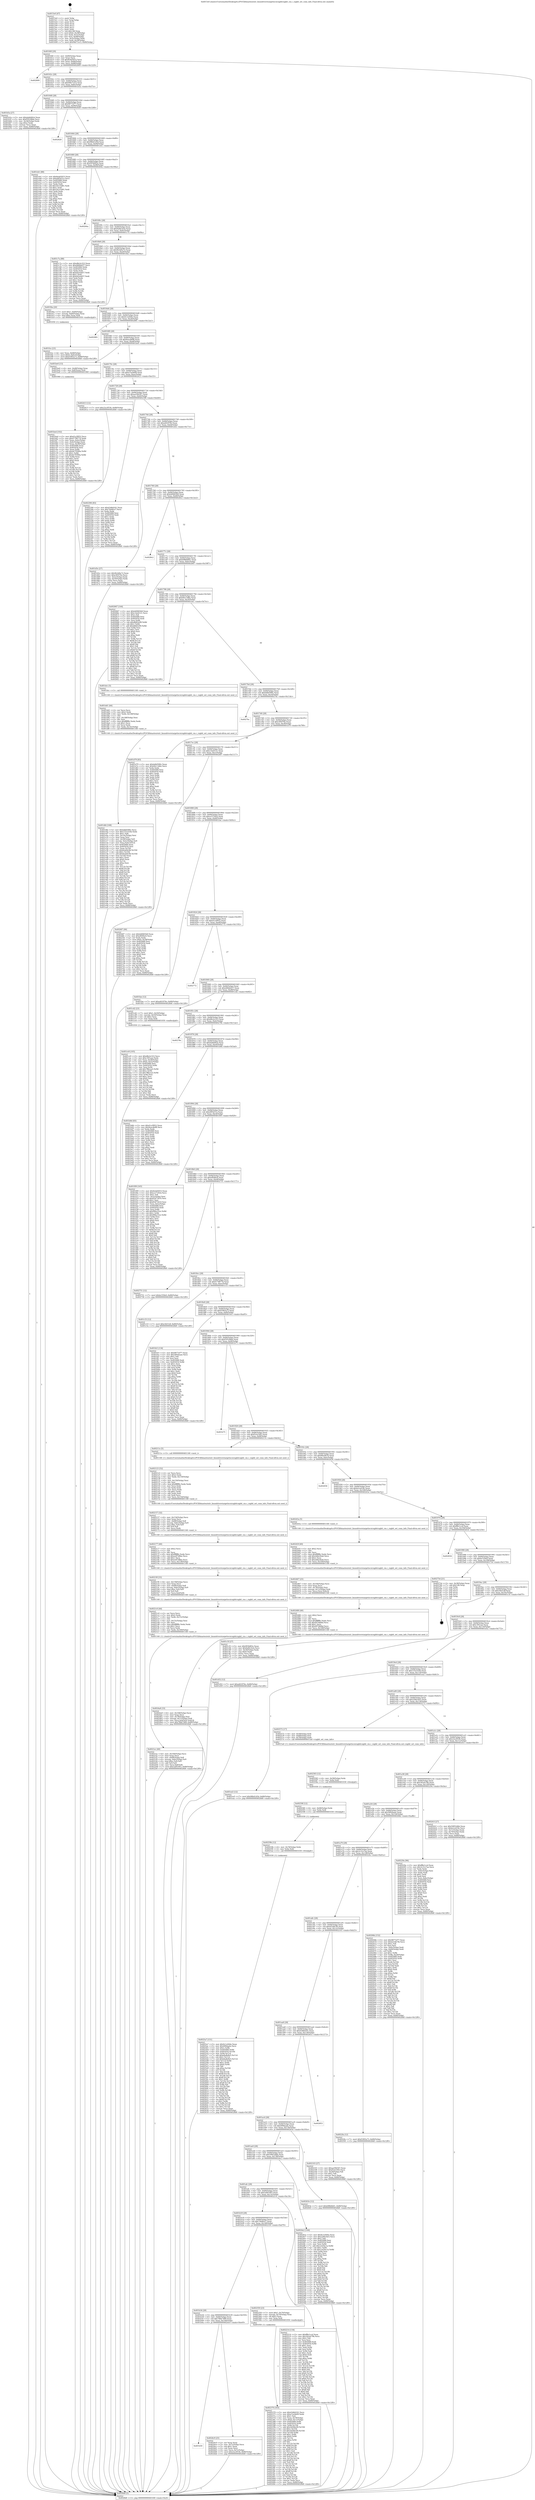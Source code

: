 digraph "0x4015e0" {
  label = "0x4015e0 (/mnt/c/Users/mathe/Desktop/tcc/POCII/binaries/extr_linuxdriverstargetiscsicxgbitcxgbit_cm.c_cxgbit_set_conn_info_Final-ollvm.out::main(0))"
  labelloc = "t"
  node[shape=record]

  Entry [label="",width=0.3,height=0.3,shape=circle,fillcolor=black,style=filled]
  "0x40160f" [label="{
     0x40160f [29]\l
     | [instrs]\l
     &nbsp;&nbsp;0x40160f \<+3\>: mov -0x80(%rbp),%eax\l
     &nbsp;&nbsp;0x401612 \<+2\>: mov %eax,%ecx\l
     &nbsp;&nbsp;0x401614 \<+6\>: sub $0x8e4d5653,%ecx\l
     &nbsp;&nbsp;0x40161a \<+6\>: mov %eax,-0x84(%rbp)\l
     &nbsp;&nbsp;0x401620 \<+6\>: mov %ecx,-0x88(%rbp)\l
     &nbsp;&nbsp;0x401626 \<+6\>: je 0000000000402809 \<main+0x1229\>\l
  }"]
  "0x402809" [label="{
     0x402809\l
  }", style=dashed]
  "0x40162c" [label="{
     0x40162c [28]\l
     | [instrs]\l
     &nbsp;&nbsp;0x40162c \<+5\>: jmp 0000000000401631 \<main+0x51\>\l
     &nbsp;&nbsp;0x401631 \<+6\>: mov -0x84(%rbp),%eax\l
     &nbsp;&nbsp;0x401637 \<+5\>: sub $0x94b71ec5,%eax\l
     &nbsp;&nbsp;0x40163c \<+6\>: mov %eax,-0x8c(%rbp)\l
     &nbsp;&nbsp;0x401642 \<+6\>: je 0000000000401b5a \<main+0x57a\>\l
  }"]
  Exit [label="",width=0.3,height=0.3,shape=circle,fillcolor=black,style=filled,peripheries=2]
  "0x401b5a" [label="{
     0x401b5a [27]\l
     | [instrs]\l
     &nbsp;&nbsp;0x401b5a \<+5\>: mov $0xdab6d0cb,%eax\l
     &nbsp;&nbsp;0x401b5f \<+5\>: mov $0xf59108bb,%ecx\l
     &nbsp;&nbsp;0x401b64 \<+3\>: mov -0x34(%rbp),%edx\l
     &nbsp;&nbsp;0x401b67 \<+3\>: cmp $0x2,%edx\l
     &nbsp;&nbsp;0x401b6a \<+3\>: cmovne %ecx,%eax\l
     &nbsp;&nbsp;0x401b6d \<+3\>: mov %eax,-0x80(%rbp)\l
     &nbsp;&nbsp;0x401b70 \<+5\>: jmp 00000000004028d0 \<main+0x12f0\>\l
  }"]
  "0x401648" [label="{
     0x401648 [28]\l
     | [instrs]\l
     &nbsp;&nbsp;0x401648 \<+5\>: jmp 000000000040164d \<main+0x6d\>\l
     &nbsp;&nbsp;0x40164d \<+6\>: mov -0x84(%rbp),%eax\l
     &nbsp;&nbsp;0x401653 \<+5\>: sub $0x9877ef77,%eax\l
     &nbsp;&nbsp;0x401658 \<+6\>: mov %eax,-0x90(%rbp)\l
     &nbsp;&nbsp;0x40165e \<+6\>: je 0000000000402828 \<main+0x1248\>\l
  }"]
  "0x4028d0" [label="{
     0x4028d0 [5]\l
     | [instrs]\l
     &nbsp;&nbsp;0x4028d0 \<+5\>: jmp 000000000040160f \<main+0x2f\>\l
  }"]
  "0x4015e0" [label="{
     0x4015e0 [47]\l
     | [instrs]\l
     &nbsp;&nbsp;0x4015e0 \<+1\>: push %rbp\l
     &nbsp;&nbsp;0x4015e1 \<+3\>: mov %rsp,%rbp\l
     &nbsp;&nbsp;0x4015e4 \<+2\>: push %r15\l
     &nbsp;&nbsp;0x4015e6 \<+2\>: push %r14\l
     &nbsp;&nbsp;0x4015e8 \<+2\>: push %r13\l
     &nbsp;&nbsp;0x4015ea \<+2\>: push %r12\l
     &nbsp;&nbsp;0x4015ec \<+1\>: push %rbx\l
     &nbsp;&nbsp;0x4015ed \<+7\>: sub $0x148,%rsp\l
     &nbsp;&nbsp;0x4015f4 \<+7\>: movl $0x0,-0x38(%rbp)\l
     &nbsp;&nbsp;0x4015fb \<+3\>: mov %edi,-0x3c(%rbp)\l
     &nbsp;&nbsp;0x4015fe \<+4\>: mov %rsi,-0x48(%rbp)\l
     &nbsp;&nbsp;0x401602 \<+3\>: mov -0x3c(%rbp),%edi\l
     &nbsp;&nbsp;0x401605 \<+3\>: mov %edi,-0x34(%rbp)\l
     &nbsp;&nbsp;0x401608 \<+7\>: movl $0x94b71ec5,-0x80(%rbp)\l
  }"]
  "0x4025a7" [label="{
     0x4025a7 [151]\l
     | [instrs]\l
     &nbsp;&nbsp;0x4025a7 \<+5\>: mov $0x9c1e044e,%eax\l
     &nbsp;&nbsp;0x4025ac \<+5\>: mov $0x499daafa,%ecx\l
     &nbsp;&nbsp;0x4025b1 \<+3\>: mov $0x1,%r8b\l
     &nbsp;&nbsp;0x4025b4 \<+8\>: mov 0x405068,%r9d\l
     &nbsp;&nbsp;0x4025bc \<+8\>: mov 0x405054,%r10d\l
     &nbsp;&nbsp;0x4025c4 \<+3\>: mov %r9d,%r11d\l
     &nbsp;&nbsp;0x4025c7 \<+7\>: add $0xb4a8e8e5,%r11d\l
     &nbsp;&nbsp;0x4025ce \<+4\>: sub $0x1,%r11d\l
     &nbsp;&nbsp;0x4025d2 \<+7\>: sub $0xb4a8e8e5,%r11d\l
     &nbsp;&nbsp;0x4025d9 \<+4\>: imul %r11d,%r9d\l
     &nbsp;&nbsp;0x4025dd \<+4\>: and $0x1,%r9d\l
     &nbsp;&nbsp;0x4025e1 \<+4\>: cmp $0x0,%r9d\l
     &nbsp;&nbsp;0x4025e5 \<+3\>: sete %bl\l
     &nbsp;&nbsp;0x4025e8 \<+4\>: cmp $0xa,%r10d\l
     &nbsp;&nbsp;0x4025ec \<+4\>: setl %r14b\l
     &nbsp;&nbsp;0x4025f0 \<+3\>: mov %bl,%r15b\l
     &nbsp;&nbsp;0x4025f3 \<+4\>: xor $0xff,%r15b\l
     &nbsp;&nbsp;0x4025f7 \<+3\>: mov %r14b,%r12b\l
     &nbsp;&nbsp;0x4025fa \<+4\>: xor $0xff,%r12b\l
     &nbsp;&nbsp;0x4025fe \<+4\>: xor $0x1,%r8b\l
     &nbsp;&nbsp;0x402602 \<+3\>: mov %r15b,%r13b\l
     &nbsp;&nbsp;0x402605 \<+4\>: and $0xff,%r13b\l
     &nbsp;&nbsp;0x402609 \<+3\>: and %r8b,%bl\l
     &nbsp;&nbsp;0x40260c \<+3\>: mov %r12b,%dl\l
     &nbsp;&nbsp;0x40260f \<+3\>: and $0xff,%dl\l
     &nbsp;&nbsp;0x402612 \<+3\>: and %r8b,%r14b\l
     &nbsp;&nbsp;0x402615 \<+3\>: or %bl,%r13b\l
     &nbsp;&nbsp;0x402618 \<+3\>: or %r14b,%dl\l
     &nbsp;&nbsp;0x40261b \<+3\>: xor %dl,%r13b\l
     &nbsp;&nbsp;0x40261e \<+3\>: or %r12b,%r15b\l
     &nbsp;&nbsp;0x402621 \<+4\>: xor $0xff,%r15b\l
     &nbsp;&nbsp;0x402625 \<+4\>: or $0x1,%r8b\l
     &nbsp;&nbsp;0x402629 \<+3\>: and %r8b,%r15b\l
     &nbsp;&nbsp;0x40262c \<+3\>: or %r15b,%r13b\l
     &nbsp;&nbsp;0x40262f \<+4\>: test $0x1,%r13b\l
     &nbsp;&nbsp;0x402633 \<+3\>: cmovne %ecx,%eax\l
     &nbsp;&nbsp;0x402636 \<+3\>: mov %eax,-0x80(%rbp)\l
     &nbsp;&nbsp;0x402639 \<+5\>: jmp 00000000004028d0 \<main+0x12f0\>\l
  }"]
  "0x402828" [label="{
     0x402828\l
  }", style=dashed]
  "0x401664" [label="{
     0x401664 [28]\l
     | [instrs]\l
     &nbsp;&nbsp;0x401664 \<+5\>: jmp 0000000000401669 \<main+0x89\>\l
     &nbsp;&nbsp;0x401669 \<+6\>: mov -0x84(%rbp),%eax\l
     &nbsp;&nbsp;0x40166f \<+5\>: sub $0x98b41d5d,%eax\l
     &nbsp;&nbsp;0x401674 \<+6\>: mov %eax,-0x94(%rbp)\l
     &nbsp;&nbsp;0x40167a \<+6\>: je 0000000000401eb1 \<main+0x8d1\>\l
  }"]
  "0x40259b" [label="{
     0x40259b [12]\l
     | [instrs]\l
     &nbsp;&nbsp;0x40259b \<+4\>: mov -0x78(%rbp),%rdx\l
     &nbsp;&nbsp;0x40259f \<+3\>: mov %rdx,%rdi\l
     &nbsp;&nbsp;0x4025a2 \<+5\>: call 0000000000401030 \<free@plt\>\l
     | [calls]\l
     &nbsp;&nbsp;0x401030 \{1\} (unknown)\l
  }"]
  "0x401eb1" [label="{
     0x401eb1 [88]\l
     | [instrs]\l
     &nbsp;&nbsp;0x401eb1 \<+5\>: mov $0x8e4d5653,%eax\l
     &nbsp;&nbsp;0x401eb6 \<+5\>: mov $0xe8f5d31a,%ecx\l
     &nbsp;&nbsp;0x401ebb \<+7\>: mov 0x405068,%edx\l
     &nbsp;&nbsp;0x401ec2 \<+7\>: mov 0x405054,%esi\l
     &nbsp;&nbsp;0x401ec9 \<+2\>: mov %edx,%edi\l
     &nbsp;&nbsp;0x401ecb \<+6\>: add $0x541e5d81,%edi\l
     &nbsp;&nbsp;0x401ed1 \<+3\>: sub $0x1,%edi\l
     &nbsp;&nbsp;0x401ed4 \<+6\>: sub $0x541e5d81,%edi\l
     &nbsp;&nbsp;0x401eda \<+3\>: imul %edi,%edx\l
     &nbsp;&nbsp;0x401edd \<+3\>: and $0x1,%edx\l
     &nbsp;&nbsp;0x401ee0 \<+3\>: cmp $0x0,%edx\l
     &nbsp;&nbsp;0x401ee3 \<+4\>: sete %r8b\l
     &nbsp;&nbsp;0x401ee7 \<+3\>: cmp $0xa,%esi\l
     &nbsp;&nbsp;0x401eea \<+4\>: setl %r9b\l
     &nbsp;&nbsp;0x401eee \<+3\>: mov %r8b,%r10b\l
     &nbsp;&nbsp;0x401ef1 \<+3\>: and %r9b,%r10b\l
     &nbsp;&nbsp;0x401ef4 \<+3\>: xor %r9b,%r8b\l
     &nbsp;&nbsp;0x401ef7 \<+3\>: or %r8b,%r10b\l
     &nbsp;&nbsp;0x401efa \<+4\>: test $0x1,%r10b\l
     &nbsp;&nbsp;0x401efe \<+3\>: cmovne %ecx,%eax\l
     &nbsp;&nbsp;0x401f01 \<+3\>: mov %eax,-0x80(%rbp)\l
     &nbsp;&nbsp;0x401f04 \<+5\>: jmp 00000000004028d0 \<main+0x12f0\>\l
  }"]
  "0x401680" [label="{
     0x401680 [28]\l
     | [instrs]\l
     &nbsp;&nbsp;0x401680 \<+5\>: jmp 0000000000401685 \<main+0xa5\>\l
     &nbsp;&nbsp;0x401685 \<+6\>: mov -0x84(%rbp),%eax\l
     &nbsp;&nbsp;0x40168b \<+5\>: sub $0x993bf65e,%eax\l
     &nbsp;&nbsp;0x401690 \<+6\>: mov %eax,-0x98(%rbp)\l
     &nbsp;&nbsp;0x401696 \<+6\>: je 000000000040264a \<main+0x106a\>\l
  }"]
  "0x40258f" [label="{
     0x40258f [12]\l
     | [instrs]\l
     &nbsp;&nbsp;0x40258f \<+4\>: mov -0x68(%rbp),%rdx\l
     &nbsp;&nbsp;0x402593 \<+3\>: mov %rdx,%rdi\l
     &nbsp;&nbsp;0x402596 \<+5\>: call 0000000000401030 \<free@plt\>\l
     | [calls]\l
     &nbsp;&nbsp;0x401030 \{1\} (unknown)\l
  }"]
  "0x40264a" [label="{
     0x40264a\l
  }", style=dashed]
  "0x40169c" [label="{
     0x40169c [28]\l
     | [instrs]\l
     &nbsp;&nbsp;0x40169c \<+5\>: jmp 00000000004016a1 \<main+0xc1\>\l
     &nbsp;&nbsp;0x4016a1 \<+6\>: mov -0x84(%rbp),%eax\l
     &nbsp;&nbsp;0x4016a7 \<+5\>: sub $0x9a0b14cb,%eax\l
     &nbsp;&nbsp;0x4016ac \<+6\>: mov %eax,-0x9c(%rbp)\l
     &nbsp;&nbsp;0x4016b2 \<+6\>: je 0000000000401c7a \<main+0x69a\>\l
  }"]
  "0x402583" [label="{
     0x402583 [12]\l
     | [instrs]\l
     &nbsp;&nbsp;0x402583 \<+4\>: mov -0x58(%rbp),%rdx\l
     &nbsp;&nbsp;0x402587 \<+3\>: mov %rdx,%rdi\l
     &nbsp;&nbsp;0x40258a \<+5\>: call 0000000000401030 \<free@plt\>\l
     | [calls]\l
     &nbsp;&nbsp;0x401030 \{1\} (unknown)\l
  }"]
  "0x401c7a" [label="{
     0x401c7a [88]\l
     | [instrs]\l
     &nbsp;&nbsp;0x401c7a \<+5\>: mov $0xd8e2e323,%eax\l
     &nbsp;&nbsp;0x401c7f \<+5\>: mov $0xd46bb437,%ecx\l
     &nbsp;&nbsp;0x401c84 \<+7\>: mov 0x405068,%edx\l
     &nbsp;&nbsp;0x401c8b \<+7\>: mov 0x405054,%esi\l
     &nbsp;&nbsp;0x401c92 \<+2\>: mov %edx,%edi\l
     &nbsp;&nbsp;0x401c94 \<+6\>: add $0xb42edd57,%edi\l
     &nbsp;&nbsp;0x401c9a \<+3\>: sub $0x1,%edi\l
     &nbsp;&nbsp;0x401c9d \<+6\>: sub $0xb42edd57,%edi\l
     &nbsp;&nbsp;0x401ca3 \<+3\>: imul %edi,%edx\l
     &nbsp;&nbsp;0x401ca6 \<+3\>: and $0x1,%edx\l
     &nbsp;&nbsp;0x401ca9 \<+3\>: cmp $0x0,%edx\l
     &nbsp;&nbsp;0x401cac \<+4\>: sete %r8b\l
     &nbsp;&nbsp;0x401cb0 \<+3\>: cmp $0xa,%esi\l
     &nbsp;&nbsp;0x401cb3 \<+4\>: setl %r9b\l
     &nbsp;&nbsp;0x401cb7 \<+3\>: mov %r8b,%r10b\l
     &nbsp;&nbsp;0x401cba \<+3\>: and %r9b,%r10b\l
     &nbsp;&nbsp;0x401cbd \<+3\>: xor %r9b,%r8b\l
     &nbsp;&nbsp;0x401cc0 \<+3\>: or %r8b,%r10b\l
     &nbsp;&nbsp;0x401cc3 \<+4\>: test $0x1,%r10b\l
     &nbsp;&nbsp;0x401cc7 \<+3\>: cmovne %ecx,%eax\l
     &nbsp;&nbsp;0x401cca \<+3\>: mov %eax,-0x80(%rbp)\l
     &nbsp;&nbsp;0x401ccd \<+5\>: jmp 00000000004028d0 \<main+0x12f0\>\l
  }"]
  "0x4016b8" [label="{
     0x4016b8 [28]\l
     | [instrs]\l
     &nbsp;&nbsp;0x4016b8 \<+5\>: jmp 00000000004016bd \<main+0xdd\>\l
     &nbsp;&nbsp;0x4016bd \<+6\>: mov -0x84(%rbp),%eax\l
     &nbsp;&nbsp;0x4016c3 \<+5\>: sub $0x9b3d9a72,%eax\l
     &nbsp;&nbsp;0x4016c8 \<+6\>: mov %eax,-0xa0(%rbp)\l
     &nbsp;&nbsp;0x4016ce \<+6\>: je 0000000000401fba \<main+0x9da\>\l
  }"]
  "0x401b50" [label="{
     0x401b50\l
  }", style=dashed]
  "0x401fba" [label="{
     0x401fba [20]\l
     | [instrs]\l
     &nbsp;&nbsp;0x401fba \<+7\>: movl $0x1,-0x60(%rbp)\l
     &nbsp;&nbsp;0x401fc1 \<+4\>: movslq -0x60(%rbp),%rax\l
     &nbsp;&nbsp;0x401fc5 \<+4\>: imul $0xc,%rax,%rdi\l
     &nbsp;&nbsp;0x401fc9 \<+5\>: call 0000000000401050 \<malloc@plt\>\l
     | [calls]\l
     &nbsp;&nbsp;0x401050 \{1\} (unknown)\l
  }"]
  "0x4016d4" [label="{
     0x4016d4 [28]\l
     | [instrs]\l
     &nbsp;&nbsp;0x4016d4 \<+5\>: jmp 00000000004016d9 \<main+0xf9\>\l
     &nbsp;&nbsp;0x4016d9 \<+6\>: mov -0x84(%rbp),%eax\l
     &nbsp;&nbsp;0x4016df \<+5\>: sub $0x9c1e044e,%eax\l
     &nbsp;&nbsp;0x4016e4 \<+6\>: mov %eax,-0xa4(%rbp)\l
     &nbsp;&nbsp;0x4016ea \<+6\>: je 0000000000402881 \<main+0x12a1\>\l
  }"]
  "0x4024c9" [label="{
     0x4024c9 [25]\l
     | [instrs]\l
     &nbsp;&nbsp;0x4024c9 \<+2\>: xor %eax,%eax\l
     &nbsp;&nbsp;0x4024cb \<+3\>: mov -0x7c(%rbp),%ecx\l
     &nbsp;&nbsp;0x4024ce \<+3\>: sub $0x1,%eax\l
     &nbsp;&nbsp;0x4024d1 \<+2\>: sub %eax,%ecx\l
     &nbsp;&nbsp;0x4024d3 \<+3\>: mov %ecx,-0x7c(%rbp)\l
     &nbsp;&nbsp;0x4024d6 \<+7\>: movl $0x22a3f53b,-0x80(%rbp)\l
     &nbsp;&nbsp;0x4024dd \<+5\>: jmp 00000000004028d0 \<main+0x12f0\>\l
  }"]
  "0x402881" [label="{
     0x402881\l
  }", style=dashed]
  "0x4016f0" [label="{
     0x4016f0 [28]\l
     | [instrs]\l
     &nbsp;&nbsp;0x4016f0 \<+5\>: jmp 00000000004016f5 \<main+0x115\>\l
     &nbsp;&nbsp;0x4016f5 \<+6\>: mov -0x84(%rbp),%eax\l
     &nbsp;&nbsp;0x4016fb \<+5\>: sub $0x9eacdb98,%eax\l
     &nbsp;&nbsp;0x401700 \<+6\>: mov %eax,-0xa8(%rbp)\l
     &nbsp;&nbsp;0x401706 \<+6\>: je 0000000000401be0 \<main+0x600\>\l
  }"]
  "0x4024a8" [label="{
     0x4024a8 [33]\l
     | [instrs]\l
     &nbsp;&nbsp;0x4024a8 \<+6\>: mov -0x168(%rbp),%ecx\l
     &nbsp;&nbsp;0x4024ae \<+3\>: imul %eax,%ecx\l
     &nbsp;&nbsp;0x4024b1 \<+4\>: mov -0x78(%rbp),%rsi\l
     &nbsp;&nbsp;0x4024b5 \<+4\>: movslq -0x7c(%rbp),%rdi\l
     &nbsp;&nbsp;0x4024b9 \<+4\>: mov %ecx,0x4(%rsi,%rdi,8)\l
     &nbsp;&nbsp;0x4024bd \<+7\>: movl $0x78bb7489,-0x80(%rbp)\l
     &nbsp;&nbsp;0x4024c4 \<+5\>: jmp 00000000004028d0 \<main+0x12f0\>\l
  }"]
  "0x401be0" [label="{
     0x401be0 [13]\l
     | [instrs]\l
     &nbsp;&nbsp;0x401be0 \<+4\>: mov -0x48(%rbp),%rax\l
     &nbsp;&nbsp;0x401be4 \<+4\>: mov 0x8(%rax),%rdi\l
     &nbsp;&nbsp;0x401be8 \<+5\>: call 0000000000401060 \<atoi@plt\>\l
     | [calls]\l
     &nbsp;&nbsp;0x401060 \{1\} (unknown)\l
  }"]
  "0x40170c" [label="{
     0x40170c [28]\l
     | [instrs]\l
     &nbsp;&nbsp;0x40170c \<+5\>: jmp 0000000000401711 \<main+0x131\>\l
     &nbsp;&nbsp;0x401711 \<+6\>: mov -0x84(%rbp),%eax\l
     &nbsp;&nbsp;0x401717 \<+5\>: sub $0xa7acbb09,%eax\l
     &nbsp;&nbsp;0x40171c \<+6\>: mov %eax,-0xac(%rbp)\l
     &nbsp;&nbsp;0x401722 \<+6\>: je 0000000000402413 \<main+0xe33\>\l
  }"]
  "0x402480" [label="{
     0x402480 [40]\l
     | [instrs]\l
     &nbsp;&nbsp;0x402480 \<+5\>: mov $0x2,%ecx\l
     &nbsp;&nbsp;0x402485 \<+1\>: cltd\l
     &nbsp;&nbsp;0x402486 \<+2\>: idiv %ecx\l
     &nbsp;&nbsp;0x402488 \<+6\>: imul $0xfffffffe,%edx,%ecx\l
     &nbsp;&nbsp;0x40248e \<+6\>: sub $0x497dbfbd,%ecx\l
     &nbsp;&nbsp;0x402494 \<+3\>: add $0x1,%ecx\l
     &nbsp;&nbsp;0x402497 \<+6\>: add $0x497dbfbd,%ecx\l
     &nbsp;&nbsp;0x40249d \<+6\>: mov %ecx,-0x168(%rbp)\l
     &nbsp;&nbsp;0x4024a3 \<+5\>: call 0000000000401160 \<next_i\>\l
     | [calls]\l
     &nbsp;&nbsp;0x401160 \{1\} (/mnt/c/Users/mathe/Desktop/tcc/POCII/binaries/extr_linuxdriverstargetiscsicxgbitcxgbit_cm.c_cxgbit_set_conn_info_Final-ollvm.out::next_i)\l
  }"]
  "0x402413" [label="{
     0x402413 [12]\l
     | [instrs]\l
     &nbsp;&nbsp;0x402413 \<+7\>: movl $0x22a3f53b,-0x80(%rbp)\l
     &nbsp;&nbsp;0x40241a \<+5\>: jmp 00000000004028d0 \<main+0x12f0\>\l
  }"]
  "0x401728" [label="{
     0x401728 [28]\l
     | [instrs]\l
     &nbsp;&nbsp;0x401728 \<+5\>: jmp 000000000040172d \<main+0x14d\>\l
     &nbsp;&nbsp;0x40172d \<+6\>: mov -0x84(%rbp),%eax\l
     &nbsp;&nbsp;0x401733 \<+5\>: sub $0xaa59b567,%eax\l
     &nbsp;&nbsp;0x401738 \<+6\>: mov %eax,-0xb0(%rbp)\l
     &nbsp;&nbsp;0x40173e \<+6\>: je 0000000000402306 \<main+0xd26\>\l
  }"]
  "0x402467" [label="{
     0x402467 [25]\l
     | [instrs]\l
     &nbsp;&nbsp;0x402467 \<+6\>: mov -0x164(%rbp),%ecx\l
     &nbsp;&nbsp;0x40246d \<+3\>: imul %eax,%ecx\l
     &nbsp;&nbsp;0x402470 \<+4\>: mov -0x78(%rbp),%rsi\l
     &nbsp;&nbsp;0x402474 \<+4\>: movslq -0x7c(%rbp),%rdi\l
     &nbsp;&nbsp;0x402478 \<+3\>: mov %ecx,(%rsi,%rdi,8)\l
     &nbsp;&nbsp;0x40247b \<+5\>: call 0000000000401160 \<next_i\>\l
     | [calls]\l
     &nbsp;&nbsp;0x401160 \{1\} (/mnt/c/Users/mathe/Desktop/tcc/POCII/binaries/extr_linuxdriverstargetiscsicxgbitcxgbit_cm.c_cxgbit_set_conn_info_Final-ollvm.out::next_i)\l
  }"]
  "0x402306" [label="{
     0x402306 [83]\l
     | [instrs]\l
     &nbsp;&nbsp;0x402306 \<+5\>: mov $0x43d6d161,%eax\l
     &nbsp;&nbsp;0x40230b \<+5\>: mov $0x74d4fce7,%ecx\l
     &nbsp;&nbsp;0x402310 \<+2\>: xor %edx,%edx\l
     &nbsp;&nbsp;0x402312 \<+7\>: mov 0x405068,%esi\l
     &nbsp;&nbsp;0x402319 \<+7\>: mov 0x405054,%edi\l
     &nbsp;&nbsp;0x402320 \<+3\>: sub $0x1,%edx\l
     &nbsp;&nbsp;0x402323 \<+3\>: mov %esi,%r8d\l
     &nbsp;&nbsp;0x402326 \<+3\>: add %edx,%r8d\l
     &nbsp;&nbsp;0x402329 \<+4\>: imul %r8d,%esi\l
     &nbsp;&nbsp;0x40232d \<+3\>: and $0x1,%esi\l
     &nbsp;&nbsp;0x402330 \<+3\>: cmp $0x0,%esi\l
     &nbsp;&nbsp;0x402333 \<+4\>: sete %r9b\l
     &nbsp;&nbsp;0x402337 \<+3\>: cmp $0xa,%edi\l
     &nbsp;&nbsp;0x40233a \<+4\>: setl %r10b\l
     &nbsp;&nbsp;0x40233e \<+3\>: mov %r9b,%r11b\l
     &nbsp;&nbsp;0x402341 \<+3\>: and %r10b,%r11b\l
     &nbsp;&nbsp;0x402344 \<+3\>: xor %r10b,%r9b\l
     &nbsp;&nbsp;0x402347 \<+3\>: or %r9b,%r11b\l
     &nbsp;&nbsp;0x40234a \<+4\>: test $0x1,%r11b\l
     &nbsp;&nbsp;0x40234e \<+3\>: cmovne %ecx,%eax\l
     &nbsp;&nbsp;0x402351 \<+3\>: mov %eax,-0x80(%rbp)\l
     &nbsp;&nbsp;0x402354 \<+5\>: jmp 00000000004028d0 \<main+0x12f0\>\l
  }"]
  "0x401744" [label="{
     0x401744 [28]\l
     | [instrs]\l
     &nbsp;&nbsp;0x401744 \<+5\>: jmp 0000000000401749 \<main+0x169\>\l
     &nbsp;&nbsp;0x401749 \<+6\>: mov -0x84(%rbp),%eax\l
     &nbsp;&nbsp;0x40174f \<+5\>: sub $0xafd1876e,%eax\l
     &nbsp;&nbsp;0x401754 \<+6\>: mov %eax,-0xb4(%rbp)\l
     &nbsp;&nbsp;0x40175a \<+6\>: je 0000000000401d5e \<main+0x77e\>\l
  }"]
  "0x40243f" [label="{
     0x40243f [40]\l
     | [instrs]\l
     &nbsp;&nbsp;0x40243f \<+5\>: mov $0x2,%ecx\l
     &nbsp;&nbsp;0x402444 \<+1\>: cltd\l
     &nbsp;&nbsp;0x402445 \<+2\>: idiv %ecx\l
     &nbsp;&nbsp;0x402447 \<+6\>: imul $0xfffffffe,%edx,%ecx\l
     &nbsp;&nbsp;0x40244d \<+6\>: add $0x2b8a56a6,%ecx\l
     &nbsp;&nbsp;0x402453 \<+3\>: add $0x1,%ecx\l
     &nbsp;&nbsp;0x402456 \<+6\>: sub $0x2b8a56a6,%ecx\l
     &nbsp;&nbsp;0x40245c \<+6\>: mov %ecx,-0x164(%rbp)\l
     &nbsp;&nbsp;0x402462 \<+5\>: call 0000000000401160 \<next_i\>\l
     | [calls]\l
     &nbsp;&nbsp;0x401160 \{1\} (/mnt/c/Users/mathe/Desktop/tcc/POCII/binaries/extr_linuxdriverstargetiscsicxgbitcxgbit_cm.c_cxgbit_set_conn_info_Final-ollvm.out::next_i)\l
  }"]
  "0x401d5e" [label="{
     0x401d5e [27]\l
     | [instrs]\l
     &nbsp;&nbsp;0x401d5e \<+5\>: mov $0x9b3d9a72,%eax\l
     &nbsp;&nbsp;0x401d63 \<+5\>: mov $0xc0f5f76e,%ecx\l
     &nbsp;&nbsp;0x401d68 \<+3\>: mov -0x5c(%rbp),%edx\l
     &nbsp;&nbsp;0x401d6b \<+3\>: cmp -0x50(%rbp),%edx\l
     &nbsp;&nbsp;0x401d6e \<+3\>: cmovl %ecx,%eax\l
     &nbsp;&nbsp;0x401d71 \<+3\>: mov %eax,-0x80(%rbp)\l
     &nbsp;&nbsp;0x401d74 \<+5\>: jmp 00000000004028d0 \<main+0x12f0\>\l
  }"]
  "0x401760" [label="{
     0x401760 [28]\l
     | [instrs]\l
     &nbsp;&nbsp;0x401760 \<+5\>: jmp 0000000000401765 \<main+0x185\>\l
     &nbsp;&nbsp;0x401765 \<+6\>: mov -0x84(%rbp),%eax\l
     &nbsp;&nbsp;0x40176b \<+5\>: sub $0xb40665b9,%eax\l
     &nbsp;&nbsp;0x401770 \<+6\>: mov %eax,-0xb8(%rbp)\l
     &nbsp;&nbsp;0x401776 \<+6\>: je 00000000004028c2 \<main+0x12e2\>\l
  }"]
  "0x402370" [label="{
     0x402370 [163]\l
     | [instrs]\l
     &nbsp;&nbsp;0x402370 \<+5\>: mov $0x43d6d161,%ecx\l
     &nbsp;&nbsp;0x402375 \<+5\>: mov $0xa7acbb09,%edx\l
     &nbsp;&nbsp;0x40237a \<+3\>: mov $0x1,%sil\l
     &nbsp;&nbsp;0x40237d \<+4\>: mov %rax,-0x78(%rbp)\l
     &nbsp;&nbsp;0x402381 \<+7\>: movl $0x0,-0x7c(%rbp)\l
     &nbsp;&nbsp;0x402388 \<+8\>: mov 0x405068,%r8d\l
     &nbsp;&nbsp;0x402390 \<+8\>: mov 0x405054,%r9d\l
     &nbsp;&nbsp;0x402398 \<+3\>: mov %r8d,%r10d\l
     &nbsp;&nbsp;0x40239b \<+7\>: add $0x5d26bc00,%r10d\l
     &nbsp;&nbsp;0x4023a2 \<+4\>: sub $0x1,%r10d\l
     &nbsp;&nbsp;0x4023a6 \<+7\>: sub $0x5d26bc00,%r10d\l
     &nbsp;&nbsp;0x4023ad \<+4\>: imul %r10d,%r8d\l
     &nbsp;&nbsp;0x4023b1 \<+4\>: and $0x1,%r8d\l
     &nbsp;&nbsp;0x4023b5 \<+4\>: cmp $0x0,%r8d\l
     &nbsp;&nbsp;0x4023b9 \<+4\>: sete %r11b\l
     &nbsp;&nbsp;0x4023bd \<+4\>: cmp $0xa,%r9d\l
     &nbsp;&nbsp;0x4023c1 \<+3\>: setl %bl\l
     &nbsp;&nbsp;0x4023c4 \<+3\>: mov %r11b,%r14b\l
     &nbsp;&nbsp;0x4023c7 \<+4\>: xor $0xff,%r14b\l
     &nbsp;&nbsp;0x4023cb \<+3\>: mov %bl,%r15b\l
     &nbsp;&nbsp;0x4023ce \<+4\>: xor $0xff,%r15b\l
     &nbsp;&nbsp;0x4023d2 \<+4\>: xor $0x1,%sil\l
     &nbsp;&nbsp;0x4023d6 \<+3\>: mov %r14b,%r12b\l
     &nbsp;&nbsp;0x4023d9 \<+4\>: and $0xff,%r12b\l
     &nbsp;&nbsp;0x4023dd \<+3\>: and %sil,%r11b\l
     &nbsp;&nbsp;0x4023e0 \<+3\>: mov %r15b,%r13b\l
     &nbsp;&nbsp;0x4023e3 \<+4\>: and $0xff,%r13b\l
     &nbsp;&nbsp;0x4023e7 \<+3\>: and %sil,%bl\l
     &nbsp;&nbsp;0x4023ea \<+3\>: or %r11b,%r12b\l
     &nbsp;&nbsp;0x4023ed \<+3\>: or %bl,%r13b\l
     &nbsp;&nbsp;0x4023f0 \<+3\>: xor %r13b,%r12b\l
     &nbsp;&nbsp;0x4023f3 \<+3\>: or %r15b,%r14b\l
     &nbsp;&nbsp;0x4023f6 \<+4\>: xor $0xff,%r14b\l
     &nbsp;&nbsp;0x4023fa \<+4\>: or $0x1,%sil\l
     &nbsp;&nbsp;0x4023fe \<+3\>: and %sil,%r14b\l
     &nbsp;&nbsp;0x402401 \<+3\>: or %r14b,%r12b\l
     &nbsp;&nbsp;0x402404 \<+4\>: test $0x1,%r12b\l
     &nbsp;&nbsp;0x402408 \<+3\>: cmovne %edx,%ecx\l
     &nbsp;&nbsp;0x40240b \<+3\>: mov %ecx,-0x80(%rbp)\l
     &nbsp;&nbsp;0x40240e \<+5\>: jmp 00000000004028d0 \<main+0x12f0\>\l
  }"]
  "0x4028c2" [label="{
     0x4028c2\l
  }", style=dashed]
  "0x40177c" [label="{
     0x40177c [28]\l
     | [instrs]\l
     &nbsp;&nbsp;0x40177c \<+5\>: jmp 0000000000401781 \<main+0x1a1\>\l
     &nbsp;&nbsp;0x401781 \<+6\>: mov -0x84(%rbp),%eax\l
     &nbsp;&nbsp;0x401787 \<+5\>: sub $0xb98b6b61,%eax\l
     &nbsp;&nbsp;0x40178c \<+6\>: mov %eax,-0xbc(%rbp)\l
     &nbsp;&nbsp;0x401792 \<+6\>: je 0000000000402667 \<main+0x1087\>\l
  }"]
  "0x401b34" [label="{
     0x401b34 [28]\l
     | [instrs]\l
     &nbsp;&nbsp;0x401b34 \<+5\>: jmp 0000000000401b39 \<main+0x559\>\l
     &nbsp;&nbsp;0x401b39 \<+6\>: mov -0x84(%rbp),%eax\l
     &nbsp;&nbsp;0x401b3f \<+5\>: sub $0x78bb7489,%eax\l
     &nbsp;&nbsp;0x401b44 \<+6\>: mov %eax,-0x144(%rbp)\l
     &nbsp;&nbsp;0x401b4a \<+6\>: je 00000000004024c9 \<main+0xee9\>\l
  }"]
  "0x402667" [label="{
     0x402667 [144]\l
     | [instrs]\l
     &nbsp;&nbsp;0x402667 \<+5\>: mov $0xb40665b9,%eax\l
     &nbsp;&nbsp;0x40266c \<+5\>: mov $0xc1be6121,%ecx\l
     &nbsp;&nbsp;0x402671 \<+2\>: mov $0x1,%dl\l
     &nbsp;&nbsp;0x402673 \<+7\>: mov 0x405068,%esi\l
     &nbsp;&nbsp;0x40267a \<+7\>: mov 0x405054,%edi\l
     &nbsp;&nbsp;0x402681 \<+3\>: mov %esi,%r8d\l
     &nbsp;&nbsp;0x402684 \<+7\>: sub $0xdbfb5e99,%r8d\l
     &nbsp;&nbsp;0x40268b \<+4\>: sub $0x1,%r8d\l
     &nbsp;&nbsp;0x40268f \<+7\>: add $0xdbfb5e99,%r8d\l
     &nbsp;&nbsp;0x402696 \<+4\>: imul %r8d,%esi\l
     &nbsp;&nbsp;0x40269a \<+3\>: and $0x1,%esi\l
     &nbsp;&nbsp;0x40269d \<+3\>: cmp $0x0,%esi\l
     &nbsp;&nbsp;0x4026a0 \<+4\>: sete %r9b\l
     &nbsp;&nbsp;0x4026a4 \<+3\>: cmp $0xa,%edi\l
     &nbsp;&nbsp;0x4026a7 \<+4\>: setl %r10b\l
     &nbsp;&nbsp;0x4026ab \<+3\>: mov %r9b,%r11b\l
     &nbsp;&nbsp;0x4026ae \<+4\>: xor $0xff,%r11b\l
     &nbsp;&nbsp;0x4026b2 \<+3\>: mov %r10b,%bl\l
     &nbsp;&nbsp;0x4026b5 \<+3\>: xor $0xff,%bl\l
     &nbsp;&nbsp;0x4026b8 \<+3\>: xor $0x1,%dl\l
     &nbsp;&nbsp;0x4026bb \<+3\>: mov %r11b,%r14b\l
     &nbsp;&nbsp;0x4026be \<+4\>: and $0xff,%r14b\l
     &nbsp;&nbsp;0x4026c2 \<+3\>: and %dl,%r9b\l
     &nbsp;&nbsp;0x4026c5 \<+3\>: mov %bl,%r15b\l
     &nbsp;&nbsp;0x4026c8 \<+4\>: and $0xff,%r15b\l
     &nbsp;&nbsp;0x4026cc \<+3\>: and %dl,%r10b\l
     &nbsp;&nbsp;0x4026cf \<+3\>: or %r9b,%r14b\l
     &nbsp;&nbsp;0x4026d2 \<+3\>: or %r10b,%r15b\l
     &nbsp;&nbsp;0x4026d5 \<+3\>: xor %r15b,%r14b\l
     &nbsp;&nbsp;0x4026d8 \<+3\>: or %bl,%r11b\l
     &nbsp;&nbsp;0x4026db \<+4\>: xor $0xff,%r11b\l
     &nbsp;&nbsp;0x4026df \<+3\>: or $0x1,%dl\l
     &nbsp;&nbsp;0x4026e2 \<+3\>: and %dl,%r11b\l
     &nbsp;&nbsp;0x4026e5 \<+3\>: or %r11b,%r14b\l
     &nbsp;&nbsp;0x4026e8 \<+4\>: test $0x1,%r14b\l
     &nbsp;&nbsp;0x4026ec \<+3\>: cmovne %ecx,%eax\l
     &nbsp;&nbsp;0x4026ef \<+3\>: mov %eax,-0x80(%rbp)\l
     &nbsp;&nbsp;0x4026f2 \<+5\>: jmp 00000000004028d0 \<main+0x12f0\>\l
  }"]
  "0x401798" [label="{
     0x401798 [28]\l
     | [instrs]\l
     &nbsp;&nbsp;0x401798 \<+5\>: jmp 000000000040179d \<main+0x1bd\>\l
     &nbsp;&nbsp;0x40179d \<+6\>: mov -0x84(%rbp),%eax\l
     &nbsp;&nbsp;0x4017a3 \<+5\>: sub $0xb9e13d6e,%eax\l
     &nbsp;&nbsp;0x4017a8 \<+6\>: mov %eax,-0xc0(%rbp)\l
     &nbsp;&nbsp;0x4017ae \<+6\>: je 0000000000401dcc \<main+0x7ec\>\l
  }"]
  "0x402359" [label="{
     0x402359 [23]\l
     | [instrs]\l
     &nbsp;&nbsp;0x402359 \<+7\>: movl $0x1,-0x70(%rbp)\l
     &nbsp;&nbsp;0x402360 \<+4\>: movslq -0x70(%rbp),%rax\l
     &nbsp;&nbsp;0x402364 \<+4\>: shl $0x3,%rax\l
     &nbsp;&nbsp;0x402368 \<+3\>: mov %rax,%rdi\l
     &nbsp;&nbsp;0x40236b \<+5\>: call 0000000000401050 \<malloc@plt\>\l
     | [calls]\l
     &nbsp;&nbsp;0x401050 \{1\} (unknown)\l
  }"]
  "0x401dcc" [label="{
     0x401dcc [5]\l
     | [instrs]\l
     &nbsp;&nbsp;0x401dcc \<+5\>: call 0000000000401160 \<next_i\>\l
     | [calls]\l
     &nbsp;&nbsp;0x401160 \{1\} (/mnt/c/Users/mathe/Desktop/tcc/POCII/binaries/extr_linuxdriverstargetiscsicxgbitcxgbit_cm.c_cxgbit_set_conn_info_Final-ollvm.out::next_i)\l
  }"]
  "0x4017b4" [label="{
     0x4017b4 [28]\l
     | [instrs]\l
     &nbsp;&nbsp;0x4017b4 \<+5\>: jmp 00000000004017b9 \<main+0x1d9\>\l
     &nbsp;&nbsp;0x4017b9 \<+6\>: mov -0x84(%rbp),%eax\l
     &nbsp;&nbsp;0x4017bf \<+5\>: sub $0xbdb0580c,%eax\l
     &nbsp;&nbsp;0x4017c4 \<+6\>: mov %eax,-0xc4(%rbp)\l
     &nbsp;&nbsp;0x4017ca \<+6\>: je 00000000004027bc \<main+0x11dc\>\l
  }"]
  "0x401b18" [label="{
     0x401b18 [28]\l
     | [instrs]\l
     &nbsp;&nbsp;0x401b18 \<+5\>: jmp 0000000000401b1d \<main+0x53d\>\l
     &nbsp;&nbsp;0x401b1d \<+6\>: mov -0x84(%rbp),%eax\l
     &nbsp;&nbsp;0x401b23 \<+5\>: sub $0x74d4fce7,%eax\l
     &nbsp;&nbsp;0x401b28 \<+6\>: mov %eax,-0x140(%rbp)\l
     &nbsp;&nbsp;0x401b2e \<+6\>: je 0000000000402359 \<main+0xd79\>\l
  }"]
  "0x4027bc" [label="{
     0x4027bc\l
  }", style=dashed]
  "0x4017d0" [label="{
     0x4017d0 [28]\l
     | [instrs]\l
     &nbsp;&nbsp;0x4017d0 \<+5\>: jmp 00000000004017d5 \<main+0x1f5\>\l
     &nbsp;&nbsp;0x4017d5 \<+6\>: mov -0x84(%rbp),%eax\l
     &nbsp;&nbsp;0x4017db \<+5\>: sub $0xc0f5f76e,%eax\l
     &nbsp;&nbsp;0x4017e0 \<+6\>: mov %eax,-0xc8(%rbp)\l
     &nbsp;&nbsp;0x4017e6 \<+6\>: je 0000000000401d79 \<main+0x799\>\l
  }"]
  "0x402214" [label="{
     0x402214 [134]\l
     | [instrs]\l
     &nbsp;&nbsp;0x402214 \<+5\>: mov $0xff8e1ccd,%eax\l
     &nbsp;&nbsp;0x402219 \<+5\>: mov $0x342eb79b,%ecx\l
     &nbsp;&nbsp;0x40221e \<+2\>: mov $0x1,%dl\l
     &nbsp;&nbsp;0x402220 \<+2\>: xor %esi,%esi\l
     &nbsp;&nbsp;0x402222 \<+7\>: mov 0x405068,%edi\l
     &nbsp;&nbsp;0x402229 \<+8\>: mov 0x405054,%r8d\l
     &nbsp;&nbsp;0x402231 \<+3\>: sub $0x1,%esi\l
     &nbsp;&nbsp;0x402234 \<+3\>: mov %edi,%r9d\l
     &nbsp;&nbsp;0x402237 \<+3\>: add %esi,%r9d\l
     &nbsp;&nbsp;0x40223a \<+4\>: imul %r9d,%edi\l
     &nbsp;&nbsp;0x40223e \<+3\>: and $0x1,%edi\l
     &nbsp;&nbsp;0x402241 \<+3\>: cmp $0x0,%edi\l
     &nbsp;&nbsp;0x402244 \<+4\>: sete %r10b\l
     &nbsp;&nbsp;0x402248 \<+4\>: cmp $0xa,%r8d\l
     &nbsp;&nbsp;0x40224c \<+4\>: setl %r11b\l
     &nbsp;&nbsp;0x402250 \<+3\>: mov %r10b,%bl\l
     &nbsp;&nbsp;0x402253 \<+3\>: xor $0xff,%bl\l
     &nbsp;&nbsp;0x402256 \<+3\>: mov %r11b,%r14b\l
     &nbsp;&nbsp;0x402259 \<+4\>: xor $0xff,%r14b\l
     &nbsp;&nbsp;0x40225d \<+3\>: xor $0x0,%dl\l
     &nbsp;&nbsp;0x402260 \<+3\>: mov %bl,%r15b\l
     &nbsp;&nbsp;0x402263 \<+4\>: and $0x0,%r15b\l
     &nbsp;&nbsp;0x402267 \<+3\>: and %dl,%r10b\l
     &nbsp;&nbsp;0x40226a \<+3\>: mov %r14b,%r12b\l
     &nbsp;&nbsp;0x40226d \<+4\>: and $0x0,%r12b\l
     &nbsp;&nbsp;0x402271 \<+3\>: and %dl,%r11b\l
     &nbsp;&nbsp;0x402274 \<+3\>: or %r10b,%r15b\l
     &nbsp;&nbsp;0x402277 \<+3\>: or %r11b,%r12b\l
     &nbsp;&nbsp;0x40227a \<+3\>: xor %r12b,%r15b\l
     &nbsp;&nbsp;0x40227d \<+3\>: or %r14b,%bl\l
     &nbsp;&nbsp;0x402280 \<+3\>: xor $0xff,%bl\l
     &nbsp;&nbsp;0x402283 \<+3\>: or $0x0,%dl\l
     &nbsp;&nbsp;0x402286 \<+2\>: and %dl,%bl\l
     &nbsp;&nbsp;0x402288 \<+3\>: or %bl,%r15b\l
     &nbsp;&nbsp;0x40228b \<+4\>: test $0x1,%r15b\l
     &nbsp;&nbsp;0x40228f \<+3\>: cmovne %ecx,%eax\l
     &nbsp;&nbsp;0x402292 \<+3\>: mov %eax,-0x80(%rbp)\l
     &nbsp;&nbsp;0x402295 \<+5\>: jmp 00000000004028d0 \<main+0x12f0\>\l
  }"]
  "0x401d79" [label="{
     0x401d79 [83]\l
     | [instrs]\l
     &nbsp;&nbsp;0x401d79 \<+5\>: mov $0xbdb0580c,%eax\l
     &nbsp;&nbsp;0x401d7e \<+5\>: mov $0xb9e13d6e,%ecx\l
     &nbsp;&nbsp;0x401d83 \<+2\>: xor %edx,%edx\l
     &nbsp;&nbsp;0x401d85 \<+7\>: mov 0x405068,%esi\l
     &nbsp;&nbsp;0x401d8c \<+7\>: mov 0x405054,%edi\l
     &nbsp;&nbsp;0x401d93 \<+3\>: sub $0x1,%edx\l
     &nbsp;&nbsp;0x401d96 \<+3\>: mov %esi,%r8d\l
     &nbsp;&nbsp;0x401d99 \<+3\>: add %edx,%r8d\l
     &nbsp;&nbsp;0x401d9c \<+4\>: imul %r8d,%esi\l
     &nbsp;&nbsp;0x401da0 \<+3\>: and $0x1,%esi\l
     &nbsp;&nbsp;0x401da3 \<+3\>: cmp $0x0,%esi\l
     &nbsp;&nbsp;0x401da6 \<+4\>: sete %r9b\l
     &nbsp;&nbsp;0x401daa \<+3\>: cmp $0xa,%edi\l
     &nbsp;&nbsp;0x401dad \<+4\>: setl %r10b\l
     &nbsp;&nbsp;0x401db1 \<+3\>: mov %r9b,%r11b\l
     &nbsp;&nbsp;0x401db4 \<+3\>: and %r10b,%r11b\l
     &nbsp;&nbsp;0x401db7 \<+3\>: xor %r10b,%r9b\l
     &nbsp;&nbsp;0x401dba \<+3\>: or %r9b,%r11b\l
     &nbsp;&nbsp;0x401dbd \<+4\>: test $0x1,%r11b\l
     &nbsp;&nbsp;0x401dc1 \<+3\>: cmovne %ecx,%eax\l
     &nbsp;&nbsp;0x401dc4 \<+3\>: mov %eax,-0x80(%rbp)\l
     &nbsp;&nbsp;0x401dc7 \<+5\>: jmp 00000000004028d0 \<main+0x12f0\>\l
  }"]
  "0x4017ec" [label="{
     0x4017ec [28]\l
     | [instrs]\l
     &nbsp;&nbsp;0x4017ec \<+5\>: jmp 00000000004017f1 \<main+0x211\>\l
     &nbsp;&nbsp;0x4017f1 \<+6\>: mov -0x84(%rbp),%eax\l
     &nbsp;&nbsp;0x4017f7 \<+5\>: sub $0xc1be6121,%eax\l
     &nbsp;&nbsp;0x4017fc \<+6\>: mov %eax,-0xcc(%rbp)\l
     &nbsp;&nbsp;0x401802 \<+6\>: je 00000000004026f7 \<main+0x1117\>\l
  }"]
  "0x401afc" [label="{
     0x401afc [28]\l
     | [instrs]\l
     &nbsp;&nbsp;0x401afc \<+5\>: jmp 0000000000401b01 \<main+0x521\>\l
     &nbsp;&nbsp;0x401b01 \<+6\>: mov -0x84(%rbp),%eax\l
     &nbsp;&nbsp;0x401b07 \<+5\>: sub $0x5af91903,%eax\l
     &nbsp;&nbsp;0x401b0c \<+6\>: mov %eax,-0x13c(%rbp)\l
     &nbsp;&nbsp;0x401b12 \<+6\>: je 0000000000402214 \<main+0xc34\>\l
  }"]
  "0x4026f7" [label="{
     0x4026f7 [90]\l
     | [instrs]\l
     &nbsp;&nbsp;0x4026f7 \<+5\>: mov $0xb40665b9,%eax\l
     &nbsp;&nbsp;0x4026fc \<+5\>: mov $0xeff36bc6,%ecx\l
     &nbsp;&nbsp;0x402701 \<+2\>: xor %edx,%edx\l
     &nbsp;&nbsp;0x402703 \<+7\>: movl $0x0,-0x38(%rbp)\l
     &nbsp;&nbsp;0x40270a \<+7\>: mov 0x405068,%esi\l
     &nbsp;&nbsp;0x402711 \<+7\>: mov 0x405054,%edi\l
     &nbsp;&nbsp;0x402718 \<+3\>: sub $0x1,%edx\l
     &nbsp;&nbsp;0x40271b \<+3\>: mov %esi,%r8d\l
     &nbsp;&nbsp;0x40271e \<+3\>: add %edx,%r8d\l
     &nbsp;&nbsp;0x402721 \<+4\>: imul %r8d,%esi\l
     &nbsp;&nbsp;0x402725 \<+3\>: and $0x1,%esi\l
     &nbsp;&nbsp;0x402728 \<+3\>: cmp $0x0,%esi\l
     &nbsp;&nbsp;0x40272b \<+4\>: sete %r9b\l
     &nbsp;&nbsp;0x40272f \<+3\>: cmp $0xa,%edi\l
     &nbsp;&nbsp;0x402732 \<+4\>: setl %r10b\l
     &nbsp;&nbsp;0x402736 \<+3\>: mov %r9b,%r11b\l
     &nbsp;&nbsp;0x402739 \<+3\>: and %r10b,%r11b\l
     &nbsp;&nbsp;0x40273c \<+3\>: xor %r10b,%r9b\l
     &nbsp;&nbsp;0x40273f \<+3\>: or %r9b,%r11b\l
     &nbsp;&nbsp;0x402742 \<+4\>: test $0x1,%r11b\l
     &nbsp;&nbsp;0x402746 \<+3\>: cmovne %ecx,%eax\l
     &nbsp;&nbsp;0x402749 \<+3\>: mov %eax,-0x80(%rbp)\l
     &nbsp;&nbsp;0x40274c \<+5\>: jmp 00000000004028d0 \<main+0x12f0\>\l
  }"]
  "0x401808" [label="{
     0x401808 [28]\l
     | [instrs]\l
     &nbsp;&nbsp;0x401808 \<+5\>: jmp 000000000040180d \<main+0x22d\>\l
     &nbsp;&nbsp;0x40180d \<+6\>: mov -0x84(%rbp),%eax\l
     &nbsp;&nbsp;0x401813 \<+5\>: sub $0xce3729cb,%eax\l
     &nbsp;&nbsp;0x401818 \<+6\>: mov %eax,-0xd0(%rbp)\l
     &nbsp;&nbsp;0x40181e \<+6\>: je 0000000000401fae \<main+0x9ce\>\l
  }"]
  "0x4024e2" [label="{
     0x4024e2 [144]\l
     | [instrs]\l
     &nbsp;&nbsp;0x4024e2 \<+5\>: mov $0x9c1e044e,%eax\l
     &nbsp;&nbsp;0x4024e7 \<+5\>: mov $0x226b16e5,%ecx\l
     &nbsp;&nbsp;0x4024ec \<+2\>: mov $0x1,%dl\l
     &nbsp;&nbsp;0x4024ee \<+7\>: mov 0x405068,%esi\l
     &nbsp;&nbsp;0x4024f5 \<+7\>: mov 0x405054,%edi\l
     &nbsp;&nbsp;0x4024fc \<+3\>: mov %esi,%r8d\l
     &nbsp;&nbsp;0x4024ff \<+7\>: add $0x1e43bc1a,%r8d\l
     &nbsp;&nbsp;0x402506 \<+4\>: sub $0x1,%r8d\l
     &nbsp;&nbsp;0x40250a \<+7\>: sub $0x1e43bc1a,%r8d\l
     &nbsp;&nbsp;0x402511 \<+4\>: imul %r8d,%esi\l
     &nbsp;&nbsp;0x402515 \<+3\>: and $0x1,%esi\l
     &nbsp;&nbsp;0x402518 \<+3\>: cmp $0x0,%esi\l
     &nbsp;&nbsp;0x40251b \<+4\>: sete %r9b\l
     &nbsp;&nbsp;0x40251f \<+3\>: cmp $0xa,%edi\l
     &nbsp;&nbsp;0x402522 \<+4\>: setl %r10b\l
     &nbsp;&nbsp;0x402526 \<+3\>: mov %r9b,%r11b\l
     &nbsp;&nbsp;0x402529 \<+4\>: xor $0xff,%r11b\l
     &nbsp;&nbsp;0x40252d \<+3\>: mov %r10b,%bl\l
     &nbsp;&nbsp;0x402530 \<+3\>: xor $0xff,%bl\l
     &nbsp;&nbsp;0x402533 \<+3\>: xor $0x0,%dl\l
     &nbsp;&nbsp;0x402536 \<+3\>: mov %r11b,%r14b\l
     &nbsp;&nbsp;0x402539 \<+4\>: and $0x0,%r14b\l
     &nbsp;&nbsp;0x40253d \<+3\>: and %dl,%r9b\l
     &nbsp;&nbsp;0x402540 \<+3\>: mov %bl,%r15b\l
     &nbsp;&nbsp;0x402543 \<+4\>: and $0x0,%r15b\l
     &nbsp;&nbsp;0x402547 \<+3\>: and %dl,%r10b\l
     &nbsp;&nbsp;0x40254a \<+3\>: or %r9b,%r14b\l
     &nbsp;&nbsp;0x40254d \<+3\>: or %r10b,%r15b\l
     &nbsp;&nbsp;0x402550 \<+3\>: xor %r15b,%r14b\l
     &nbsp;&nbsp;0x402553 \<+3\>: or %bl,%r11b\l
     &nbsp;&nbsp;0x402556 \<+4\>: xor $0xff,%r11b\l
     &nbsp;&nbsp;0x40255a \<+3\>: or $0x0,%dl\l
     &nbsp;&nbsp;0x40255d \<+3\>: and %dl,%r11b\l
     &nbsp;&nbsp;0x402560 \<+3\>: or %r11b,%r14b\l
     &nbsp;&nbsp;0x402563 \<+4\>: test $0x1,%r14b\l
     &nbsp;&nbsp;0x402567 \<+3\>: cmovne %ecx,%eax\l
     &nbsp;&nbsp;0x40256a \<+3\>: mov %eax,-0x80(%rbp)\l
     &nbsp;&nbsp;0x40256d \<+5\>: jmp 00000000004028d0 \<main+0x12f0\>\l
  }"]
  "0x401fae" [label="{
     0x401fae [12]\l
     | [instrs]\l
     &nbsp;&nbsp;0x401fae \<+7\>: movl $0xafd1876e,-0x80(%rbp)\l
     &nbsp;&nbsp;0x401fb5 \<+5\>: jmp 00000000004028d0 \<main+0x12f0\>\l
  }"]
  "0x401824" [label="{
     0x401824 [28]\l
     | [instrs]\l
     &nbsp;&nbsp;0x401824 \<+5\>: jmp 0000000000401829 \<main+0x249\>\l
     &nbsp;&nbsp;0x401829 \<+6\>: mov -0x84(%rbp),%eax\l
     &nbsp;&nbsp;0x40182f \<+5\>: sub $0xd1a3f952,%eax\l
     &nbsp;&nbsp;0x401834 \<+6\>: mov %eax,-0xd4(%rbp)\l
     &nbsp;&nbsp;0x40183a \<+6\>: je 0000000000402772 \<main+0x1192\>\l
  }"]
  "0x401ae0" [label="{
     0x401ae0 [28]\l
     | [instrs]\l
     &nbsp;&nbsp;0x401ae0 \<+5\>: jmp 0000000000401ae5 \<main+0x505\>\l
     &nbsp;&nbsp;0x401ae5 \<+6\>: mov -0x84(%rbp),%eax\l
     &nbsp;&nbsp;0x401aeb \<+5\>: sub $0x50852dbb,%eax\l
     &nbsp;&nbsp;0x401af0 \<+6\>: mov %eax,-0x138(%rbp)\l
     &nbsp;&nbsp;0x401af6 \<+6\>: je 00000000004024e2 \<main+0xf02\>\l
  }"]
  "0x402772" [label="{
     0x402772\l
  }", style=dashed]
  "0x401840" [label="{
     0x401840 [28]\l
     | [instrs]\l
     &nbsp;&nbsp;0x401840 \<+5\>: jmp 0000000000401845 \<main+0x265\>\l
     &nbsp;&nbsp;0x401845 \<+6\>: mov -0x84(%rbp),%eax\l
     &nbsp;&nbsp;0x40184b \<+5\>: sub $0xd46bb437,%eax\l
     &nbsp;&nbsp;0x401850 \<+6\>: mov %eax,-0xd8(%rbp)\l
     &nbsp;&nbsp;0x401856 \<+6\>: je 0000000000401cd2 \<main+0x6f2\>\l
  }"]
  "0x40263e" [label="{
     0x40263e [12]\l
     | [instrs]\l
     &nbsp;&nbsp;0x40263e \<+7\>: movl $0xb98b6b61,-0x80(%rbp)\l
     &nbsp;&nbsp;0x402645 \<+5\>: jmp 00000000004028d0 \<main+0x12f0\>\l
  }"]
  "0x401cd2" [label="{
     0x401cd2 [23]\l
     | [instrs]\l
     &nbsp;&nbsp;0x401cd2 \<+7\>: movl $0x1,-0x50(%rbp)\l
     &nbsp;&nbsp;0x401cd9 \<+4\>: movslq -0x50(%rbp),%rax\l
     &nbsp;&nbsp;0x401cdd \<+4\>: shl $0x2,%rax\l
     &nbsp;&nbsp;0x401ce1 \<+3\>: mov %rax,%rdi\l
     &nbsp;&nbsp;0x401ce4 \<+5\>: call 0000000000401050 \<malloc@plt\>\l
     | [calls]\l
     &nbsp;&nbsp;0x401050 \{1\} (unknown)\l
  }"]
  "0x40185c" [label="{
     0x40185c [28]\l
     | [instrs]\l
     &nbsp;&nbsp;0x40185c \<+5\>: jmp 0000000000401861 \<main+0x281\>\l
     &nbsp;&nbsp;0x401861 \<+6\>: mov -0x84(%rbp),%eax\l
     &nbsp;&nbsp;0x401867 \<+5\>: sub $0xd8e2e323,%eax\l
     &nbsp;&nbsp;0x40186c \<+6\>: mov %eax,-0xdc(%rbp)\l
     &nbsp;&nbsp;0x401872 \<+6\>: je 000000000040278e \<main+0x11ae\>\l
  }"]
  "0x401ac4" [label="{
     0x401ac4 [28]\l
     | [instrs]\l
     &nbsp;&nbsp;0x401ac4 \<+5\>: jmp 0000000000401ac9 \<main+0x4e9\>\l
     &nbsp;&nbsp;0x401ac9 \<+6\>: mov -0x84(%rbp),%eax\l
     &nbsp;&nbsp;0x401acf \<+5\>: sub $0x499daafa,%eax\l
     &nbsp;&nbsp;0x401ad4 \<+6\>: mov %eax,-0x134(%rbp)\l
     &nbsp;&nbsp;0x401ada \<+6\>: je 000000000040263e \<main+0x105e\>\l
  }"]
  "0x40278e" [label="{
     0x40278e\l
  }", style=dashed]
  "0x401878" [label="{
     0x401878 [28]\l
     | [instrs]\l
     &nbsp;&nbsp;0x401878 \<+5\>: jmp 000000000040187d \<main+0x29d\>\l
     &nbsp;&nbsp;0x40187d \<+6\>: mov -0x84(%rbp),%eax\l
     &nbsp;&nbsp;0x401883 \<+5\>: sub $0xdab6d0cb,%eax\l
     &nbsp;&nbsp;0x401888 \<+6\>: mov %eax,-0xe0(%rbp)\l
     &nbsp;&nbsp;0x40188e \<+6\>: je 0000000000401b8d \<main+0x5ad\>\l
  }"]
  "0x402853" [label="{
     0x402853\l
  }", style=dashed]
  "0x401b8d" [label="{
     0x401b8d [83]\l
     | [instrs]\l
     &nbsp;&nbsp;0x401b8d \<+5\>: mov $0xd1a3f952,%eax\l
     &nbsp;&nbsp;0x401b92 \<+5\>: mov $0x9eacdb98,%ecx\l
     &nbsp;&nbsp;0x401b97 \<+2\>: xor %edx,%edx\l
     &nbsp;&nbsp;0x401b99 \<+7\>: mov 0x405068,%esi\l
     &nbsp;&nbsp;0x401ba0 \<+7\>: mov 0x405054,%edi\l
     &nbsp;&nbsp;0x401ba7 \<+3\>: sub $0x1,%edx\l
     &nbsp;&nbsp;0x401baa \<+3\>: mov %esi,%r8d\l
     &nbsp;&nbsp;0x401bad \<+3\>: add %edx,%r8d\l
     &nbsp;&nbsp;0x401bb0 \<+4\>: imul %r8d,%esi\l
     &nbsp;&nbsp;0x401bb4 \<+3\>: and $0x1,%esi\l
     &nbsp;&nbsp;0x401bb7 \<+3\>: cmp $0x0,%esi\l
     &nbsp;&nbsp;0x401bba \<+4\>: sete %r9b\l
     &nbsp;&nbsp;0x401bbe \<+3\>: cmp $0xa,%edi\l
     &nbsp;&nbsp;0x401bc1 \<+4\>: setl %r10b\l
     &nbsp;&nbsp;0x401bc5 \<+3\>: mov %r9b,%r11b\l
     &nbsp;&nbsp;0x401bc8 \<+3\>: and %r10b,%r11b\l
     &nbsp;&nbsp;0x401bcb \<+3\>: xor %r10b,%r9b\l
     &nbsp;&nbsp;0x401bce \<+3\>: or %r9b,%r11b\l
     &nbsp;&nbsp;0x401bd1 \<+4\>: test $0x1,%r11b\l
     &nbsp;&nbsp;0x401bd5 \<+3\>: cmovne %ecx,%eax\l
     &nbsp;&nbsp;0x401bd8 \<+3\>: mov %eax,-0x80(%rbp)\l
     &nbsp;&nbsp;0x401bdb \<+5\>: jmp 00000000004028d0 \<main+0x12f0\>\l
  }"]
  "0x401894" [label="{
     0x401894 [28]\l
     | [instrs]\l
     &nbsp;&nbsp;0x401894 \<+5\>: jmp 0000000000401899 \<main+0x2b9\>\l
     &nbsp;&nbsp;0x401899 \<+6\>: mov -0x84(%rbp),%eax\l
     &nbsp;&nbsp;0x40189f \<+5\>: sub $0xe8f5d31a,%eax\l
     &nbsp;&nbsp;0x4018a4 \<+6\>: mov %eax,-0xe4(%rbp)\l
     &nbsp;&nbsp;0x4018aa \<+6\>: je 0000000000401f09 \<main+0x929\>\l
  }"]
  "0x401bed" [label="{
     0x401bed [102]\l
     | [instrs]\l
     &nbsp;&nbsp;0x401bed \<+5\>: mov $0xd1a3f952,%ecx\l
     &nbsp;&nbsp;0x401bf2 \<+5\>: mov $0xf1798774,%edx\l
     &nbsp;&nbsp;0x401bf7 \<+3\>: mov %eax,-0x4c(%rbp)\l
     &nbsp;&nbsp;0x401bfa \<+3\>: mov -0x4c(%rbp),%eax\l
     &nbsp;&nbsp;0x401bfd \<+3\>: mov %eax,-0x30(%rbp)\l
     &nbsp;&nbsp;0x401c00 \<+7\>: mov 0x405068,%eax\l
     &nbsp;&nbsp;0x401c07 \<+7\>: mov 0x405054,%esi\l
     &nbsp;&nbsp;0x401c0e \<+3\>: mov %eax,%r8d\l
     &nbsp;&nbsp;0x401c11 \<+7\>: add $0x4e79366a,%r8d\l
     &nbsp;&nbsp;0x401c18 \<+4\>: sub $0x1,%r8d\l
     &nbsp;&nbsp;0x401c1c \<+7\>: sub $0x4e79366a,%r8d\l
     &nbsp;&nbsp;0x401c23 \<+4\>: imul %r8d,%eax\l
     &nbsp;&nbsp;0x401c27 \<+3\>: and $0x1,%eax\l
     &nbsp;&nbsp;0x401c2a \<+3\>: cmp $0x0,%eax\l
     &nbsp;&nbsp;0x401c2d \<+4\>: sete %r9b\l
     &nbsp;&nbsp;0x401c31 \<+3\>: cmp $0xa,%esi\l
     &nbsp;&nbsp;0x401c34 \<+4\>: setl %r10b\l
     &nbsp;&nbsp;0x401c38 \<+3\>: mov %r9b,%r11b\l
     &nbsp;&nbsp;0x401c3b \<+3\>: and %r10b,%r11b\l
     &nbsp;&nbsp;0x401c3e \<+3\>: xor %r10b,%r9b\l
     &nbsp;&nbsp;0x401c41 \<+3\>: or %r9b,%r11b\l
     &nbsp;&nbsp;0x401c44 \<+4\>: test $0x1,%r11b\l
     &nbsp;&nbsp;0x401c48 \<+3\>: cmovne %edx,%ecx\l
     &nbsp;&nbsp;0x401c4b \<+3\>: mov %ecx,-0x80(%rbp)\l
     &nbsp;&nbsp;0x401c4e \<+5\>: jmp 00000000004028d0 \<main+0x12f0\>\l
  }"]
  "0x4021ec" [label="{
     0x4021ec [40]\l
     | [instrs]\l
     &nbsp;&nbsp;0x4021ec \<+6\>: mov -0x160(%rbp),%ecx\l
     &nbsp;&nbsp;0x4021f2 \<+3\>: imul %eax,%ecx\l
     &nbsp;&nbsp;0x4021f5 \<+4\>: mov -0x68(%rbp),%r8\l
     &nbsp;&nbsp;0x4021f9 \<+4\>: movslq -0x6c(%rbp),%r9\l
     &nbsp;&nbsp;0x4021fd \<+4\>: imul $0xc,%r9,%r9\l
     &nbsp;&nbsp;0x402201 \<+3\>: add %r9,%r8\l
     &nbsp;&nbsp;0x402204 \<+4\>: mov %ecx,0x8(%r8)\l
     &nbsp;&nbsp;0x402208 \<+7\>: movl $0x5af91903,-0x80(%rbp)\l
     &nbsp;&nbsp;0x40220f \<+5\>: jmp 00000000004028d0 \<main+0x12f0\>\l
  }"]
  "0x401f09" [label="{
     0x401f09 [165]\l
     | [instrs]\l
     &nbsp;&nbsp;0x401f09 \<+5\>: mov $0x8e4d5653,%eax\l
     &nbsp;&nbsp;0x401f0e \<+5\>: mov $0xce3729cb,%ecx\l
     &nbsp;&nbsp;0x401f13 \<+2\>: mov $0x1,%dl\l
     &nbsp;&nbsp;0x401f15 \<+3\>: mov -0x5c(%rbp),%esi\l
     &nbsp;&nbsp;0x401f18 \<+6\>: sub $0x83473410,%esi\l
     &nbsp;&nbsp;0x401f1e \<+3\>: add $0x1,%esi\l
     &nbsp;&nbsp;0x401f21 \<+6\>: add $0x83473410,%esi\l
     &nbsp;&nbsp;0x401f27 \<+3\>: mov %esi,-0x5c(%rbp)\l
     &nbsp;&nbsp;0x401f2a \<+7\>: mov 0x405068,%esi\l
     &nbsp;&nbsp;0x401f31 \<+7\>: mov 0x405054,%edi\l
     &nbsp;&nbsp;0x401f38 \<+3\>: mov %esi,%r8d\l
     &nbsp;&nbsp;0x401f3b \<+7\>: add $0x996a33ce,%r8d\l
     &nbsp;&nbsp;0x401f42 \<+4\>: sub $0x1,%r8d\l
     &nbsp;&nbsp;0x401f46 \<+7\>: sub $0x996a33ce,%r8d\l
     &nbsp;&nbsp;0x401f4d \<+4\>: imul %r8d,%esi\l
     &nbsp;&nbsp;0x401f51 \<+3\>: and $0x1,%esi\l
     &nbsp;&nbsp;0x401f54 \<+3\>: cmp $0x0,%esi\l
     &nbsp;&nbsp;0x401f57 \<+4\>: sete %r9b\l
     &nbsp;&nbsp;0x401f5b \<+3\>: cmp $0xa,%edi\l
     &nbsp;&nbsp;0x401f5e \<+4\>: setl %r10b\l
     &nbsp;&nbsp;0x401f62 \<+3\>: mov %r9b,%r11b\l
     &nbsp;&nbsp;0x401f65 \<+4\>: xor $0xff,%r11b\l
     &nbsp;&nbsp;0x401f69 \<+3\>: mov %r10b,%bl\l
     &nbsp;&nbsp;0x401f6c \<+3\>: xor $0xff,%bl\l
     &nbsp;&nbsp;0x401f6f \<+3\>: xor $0x0,%dl\l
     &nbsp;&nbsp;0x401f72 \<+3\>: mov %r11b,%r14b\l
     &nbsp;&nbsp;0x401f75 \<+4\>: and $0x0,%r14b\l
     &nbsp;&nbsp;0x401f79 \<+3\>: and %dl,%r9b\l
     &nbsp;&nbsp;0x401f7c \<+3\>: mov %bl,%r15b\l
     &nbsp;&nbsp;0x401f7f \<+4\>: and $0x0,%r15b\l
     &nbsp;&nbsp;0x401f83 \<+3\>: and %dl,%r10b\l
     &nbsp;&nbsp;0x401f86 \<+3\>: or %r9b,%r14b\l
     &nbsp;&nbsp;0x401f89 \<+3\>: or %r10b,%r15b\l
     &nbsp;&nbsp;0x401f8c \<+3\>: xor %r15b,%r14b\l
     &nbsp;&nbsp;0x401f8f \<+3\>: or %bl,%r11b\l
     &nbsp;&nbsp;0x401f92 \<+4\>: xor $0xff,%r11b\l
     &nbsp;&nbsp;0x401f96 \<+3\>: or $0x0,%dl\l
     &nbsp;&nbsp;0x401f99 \<+3\>: and %dl,%r11b\l
     &nbsp;&nbsp;0x401f9c \<+3\>: or %r11b,%r14b\l
     &nbsp;&nbsp;0x401f9f \<+4\>: test $0x1,%r14b\l
     &nbsp;&nbsp;0x401fa3 \<+3\>: cmovne %ecx,%eax\l
     &nbsp;&nbsp;0x401fa6 \<+3\>: mov %eax,-0x80(%rbp)\l
     &nbsp;&nbsp;0x401fa9 \<+5\>: jmp 00000000004028d0 \<main+0x12f0\>\l
  }"]
  "0x4018b0" [label="{
     0x4018b0 [28]\l
     | [instrs]\l
     &nbsp;&nbsp;0x4018b0 \<+5\>: jmp 00000000004018b5 \<main+0x2d5\>\l
     &nbsp;&nbsp;0x4018b5 \<+6\>: mov -0x84(%rbp),%eax\l
     &nbsp;&nbsp;0x4018bb \<+5\>: sub $0xeff36bc6,%eax\l
     &nbsp;&nbsp;0x4018c0 \<+6\>: mov %eax,-0xe8(%rbp)\l
     &nbsp;&nbsp;0x4018c6 \<+6\>: je 0000000000402751 \<main+0x1171\>\l
  }"]
  "0x4021c0" [label="{
     0x4021c0 [44]\l
     | [instrs]\l
     &nbsp;&nbsp;0x4021c0 \<+2\>: xor %ecx,%ecx\l
     &nbsp;&nbsp;0x4021c2 \<+5\>: mov $0x2,%edx\l
     &nbsp;&nbsp;0x4021c7 \<+6\>: mov %edx,-0x15c(%rbp)\l
     &nbsp;&nbsp;0x4021cd \<+1\>: cltd\l
     &nbsp;&nbsp;0x4021ce \<+6\>: mov -0x15c(%rbp),%esi\l
     &nbsp;&nbsp;0x4021d4 \<+2\>: idiv %esi\l
     &nbsp;&nbsp;0x4021d6 \<+6\>: imul $0xfffffffe,%edx,%edx\l
     &nbsp;&nbsp;0x4021dc \<+3\>: sub $0x1,%ecx\l
     &nbsp;&nbsp;0x4021df \<+2\>: sub %ecx,%edx\l
     &nbsp;&nbsp;0x4021e1 \<+6\>: mov %edx,-0x160(%rbp)\l
     &nbsp;&nbsp;0x4021e7 \<+5\>: call 0000000000401160 \<next_i\>\l
     | [calls]\l
     &nbsp;&nbsp;0x401160 \{1\} (/mnt/c/Users/mathe/Desktop/tcc/POCII/binaries/extr_linuxdriverstargetiscsicxgbitcxgbit_cm.c_cxgbit_set_conn_info_Final-ollvm.out::next_i)\l
  }"]
  "0x402751" [label="{
     0x402751 [12]\l
     | [instrs]\l
     &nbsp;&nbsp;0x402751 \<+7\>: movl $0xbc559e0,-0x80(%rbp)\l
     &nbsp;&nbsp;0x402758 \<+5\>: jmp 00000000004028d0 \<main+0x12f0\>\l
  }"]
  "0x4018cc" [label="{
     0x4018cc [28]\l
     | [instrs]\l
     &nbsp;&nbsp;0x4018cc \<+5\>: jmp 00000000004018d1 \<main+0x2f1\>\l
     &nbsp;&nbsp;0x4018d1 \<+6\>: mov -0x84(%rbp),%eax\l
     &nbsp;&nbsp;0x4018d7 \<+5\>: sub $0xf1798774,%eax\l
     &nbsp;&nbsp;0x4018dc \<+6\>: mov %eax,-0xec(%rbp)\l
     &nbsp;&nbsp;0x4018e2 \<+6\>: je 0000000000401c53 \<main+0x673\>\l
  }"]
  "0x40219f" [label="{
     0x40219f [33]\l
     | [instrs]\l
     &nbsp;&nbsp;0x40219f \<+6\>: mov -0x158(%rbp),%ecx\l
     &nbsp;&nbsp;0x4021a5 \<+3\>: imul %eax,%ecx\l
     &nbsp;&nbsp;0x4021a8 \<+4\>: mov -0x68(%rbp),%r8\l
     &nbsp;&nbsp;0x4021ac \<+4\>: movslq -0x6c(%rbp),%r9\l
     &nbsp;&nbsp;0x4021b0 \<+4\>: imul $0xc,%r9,%r9\l
     &nbsp;&nbsp;0x4021b4 \<+3\>: add %r9,%r8\l
     &nbsp;&nbsp;0x4021b7 \<+4\>: mov %ecx,0x4(%r8)\l
     &nbsp;&nbsp;0x4021bb \<+5\>: call 0000000000401160 \<next_i\>\l
     | [calls]\l
     &nbsp;&nbsp;0x401160 \{1\} (/mnt/c/Users/mathe/Desktop/tcc/POCII/binaries/extr_linuxdriverstargetiscsicxgbitcxgbit_cm.c_cxgbit_set_conn_info_Final-ollvm.out::next_i)\l
  }"]
  "0x401c53" [label="{
     0x401c53 [12]\l
     | [instrs]\l
     &nbsp;&nbsp;0x401c53 \<+7\>: movl $0xc0d31df,-0x80(%rbp)\l
     &nbsp;&nbsp;0x401c5a \<+5\>: jmp 00000000004028d0 \<main+0x12f0\>\l
  }"]
  "0x4018e8" [label="{
     0x4018e8 [28]\l
     | [instrs]\l
     &nbsp;&nbsp;0x4018e8 \<+5\>: jmp 00000000004018ed \<main+0x30d\>\l
     &nbsp;&nbsp;0x4018ed \<+6\>: mov -0x84(%rbp),%eax\l
     &nbsp;&nbsp;0x4018f3 \<+5\>: sub $0xf1905a73,%eax\l
     &nbsp;&nbsp;0x4018f8 \<+6\>: mov %eax,-0xf0(%rbp)\l
     &nbsp;&nbsp;0x4018fe \<+6\>: je 0000000000401fe5 \<main+0xa05\>\l
  }"]
  "0x402177" [label="{
     0x402177 [40]\l
     | [instrs]\l
     &nbsp;&nbsp;0x402177 \<+5\>: mov $0x2,%ecx\l
     &nbsp;&nbsp;0x40217c \<+1\>: cltd\l
     &nbsp;&nbsp;0x40217d \<+2\>: idiv %ecx\l
     &nbsp;&nbsp;0x40217f \<+6\>: imul $0xfffffffe,%edx,%ecx\l
     &nbsp;&nbsp;0x402185 \<+6\>: sub $0xee87d8be,%ecx\l
     &nbsp;&nbsp;0x40218b \<+3\>: add $0x1,%ecx\l
     &nbsp;&nbsp;0x40218e \<+6\>: add $0xee87d8be,%ecx\l
     &nbsp;&nbsp;0x402194 \<+6\>: mov %ecx,-0x158(%rbp)\l
     &nbsp;&nbsp;0x40219a \<+5\>: call 0000000000401160 \<next_i\>\l
     | [calls]\l
     &nbsp;&nbsp;0x401160 \{1\} (/mnt/c/Users/mathe/Desktop/tcc/POCII/binaries/extr_linuxdriverstargetiscsicxgbitcxgbit_cm.c_cxgbit_set_conn_info_Final-ollvm.out::next_i)\l
  }"]
  "0x401fe5" [label="{
     0x401fe5 [134]\l
     | [instrs]\l
     &nbsp;&nbsp;0x401fe5 \<+5\>: mov $0x9877ef77,%eax\l
     &nbsp;&nbsp;0x401fea \<+5\>: mov $0x3692baae,%ecx\l
     &nbsp;&nbsp;0x401fef \<+2\>: mov $0x1,%dl\l
     &nbsp;&nbsp;0x401ff1 \<+2\>: xor %esi,%esi\l
     &nbsp;&nbsp;0x401ff3 \<+7\>: mov 0x405068,%edi\l
     &nbsp;&nbsp;0x401ffa \<+8\>: mov 0x405054,%r8d\l
     &nbsp;&nbsp;0x402002 \<+3\>: sub $0x1,%esi\l
     &nbsp;&nbsp;0x402005 \<+3\>: mov %edi,%r9d\l
     &nbsp;&nbsp;0x402008 \<+3\>: add %esi,%r9d\l
     &nbsp;&nbsp;0x40200b \<+4\>: imul %r9d,%edi\l
     &nbsp;&nbsp;0x40200f \<+3\>: and $0x1,%edi\l
     &nbsp;&nbsp;0x402012 \<+3\>: cmp $0x0,%edi\l
     &nbsp;&nbsp;0x402015 \<+4\>: sete %r10b\l
     &nbsp;&nbsp;0x402019 \<+4\>: cmp $0xa,%r8d\l
     &nbsp;&nbsp;0x40201d \<+4\>: setl %r11b\l
     &nbsp;&nbsp;0x402021 \<+3\>: mov %r10b,%bl\l
     &nbsp;&nbsp;0x402024 \<+3\>: xor $0xff,%bl\l
     &nbsp;&nbsp;0x402027 \<+3\>: mov %r11b,%r14b\l
     &nbsp;&nbsp;0x40202a \<+4\>: xor $0xff,%r14b\l
     &nbsp;&nbsp;0x40202e \<+3\>: xor $0x0,%dl\l
     &nbsp;&nbsp;0x402031 \<+3\>: mov %bl,%r15b\l
     &nbsp;&nbsp;0x402034 \<+4\>: and $0x0,%r15b\l
     &nbsp;&nbsp;0x402038 \<+3\>: and %dl,%r10b\l
     &nbsp;&nbsp;0x40203b \<+3\>: mov %r14b,%r12b\l
     &nbsp;&nbsp;0x40203e \<+4\>: and $0x0,%r12b\l
     &nbsp;&nbsp;0x402042 \<+3\>: and %dl,%r11b\l
     &nbsp;&nbsp;0x402045 \<+3\>: or %r10b,%r15b\l
     &nbsp;&nbsp;0x402048 \<+3\>: or %r11b,%r12b\l
     &nbsp;&nbsp;0x40204b \<+3\>: xor %r12b,%r15b\l
     &nbsp;&nbsp;0x40204e \<+3\>: or %r14b,%bl\l
     &nbsp;&nbsp;0x402051 \<+3\>: xor $0xff,%bl\l
     &nbsp;&nbsp;0x402054 \<+3\>: or $0x0,%dl\l
     &nbsp;&nbsp;0x402057 \<+2\>: and %dl,%bl\l
     &nbsp;&nbsp;0x402059 \<+3\>: or %bl,%r15b\l
     &nbsp;&nbsp;0x40205c \<+4\>: test $0x1,%r15b\l
     &nbsp;&nbsp;0x402060 \<+3\>: cmovne %ecx,%eax\l
     &nbsp;&nbsp;0x402063 \<+3\>: mov %eax,-0x80(%rbp)\l
     &nbsp;&nbsp;0x402066 \<+5\>: jmp 00000000004028d0 \<main+0x12f0\>\l
  }"]
  "0x401904" [label="{
     0x401904 [28]\l
     | [instrs]\l
     &nbsp;&nbsp;0x401904 \<+5\>: jmp 0000000000401909 \<main+0x329\>\l
     &nbsp;&nbsp;0x401909 \<+6\>: mov -0x84(%rbp),%eax\l
     &nbsp;&nbsp;0x40190f \<+5\>: sub $0xf59108bb,%eax\l
     &nbsp;&nbsp;0x401914 \<+6\>: mov %eax,-0xf4(%rbp)\l
     &nbsp;&nbsp;0x40191a \<+6\>: je 0000000000401b75 \<main+0x595\>\l
  }"]
  "0x402157" [label="{
     0x402157 [32]\l
     | [instrs]\l
     &nbsp;&nbsp;0x402157 \<+6\>: mov -0x154(%rbp),%ecx\l
     &nbsp;&nbsp;0x40215d \<+3\>: imul %eax,%ecx\l
     &nbsp;&nbsp;0x402160 \<+4\>: mov -0x68(%rbp),%r8\l
     &nbsp;&nbsp;0x402164 \<+4\>: movslq -0x6c(%rbp),%r9\l
     &nbsp;&nbsp;0x402168 \<+4\>: imul $0xc,%r9,%r9\l
     &nbsp;&nbsp;0x40216c \<+3\>: add %r9,%r8\l
     &nbsp;&nbsp;0x40216f \<+3\>: mov %ecx,(%r8)\l
     &nbsp;&nbsp;0x402172 \<+5\>: call 0000000000401160 \<next_i\>\l
     | [calls]\l
     &nbsp;&nbsp;0x401160 \{1\} (/mnt/c/Users/mathe/Desktop/tcc/POCII/binaries/extr_linuxdriverstargetiscsicxgbitcxgbit_cm.c_cxgbit_set_conn_info_Final-ollvm.out::next_i)\l
  }"]
  "0x401b75" [label="{
     0x401b75\l
  }", style=dashed]
  "0x401920" [label="{
     0x401920 [28]\l
     | [instrs]\l
     &nbsp;&nbsp;0x401920 \<+5\>: jmp 0000000000401925 \<main+0x345\>\l
     &nbsp;&nbsp;0x401925 \<+6\>: mov -0x84(%rbp),%eax\l
     &nbsp;&nbsp;0x40192b \<+5\>: sub $0xf5cb1945,%eax\l
     &nbsp;&nbsp;0x401930 \<+6\>: mov %eax,-0xf8(%rbp)\l
     &nbsp;&nbsp;0x401936 \<+6\>: je 000000000040211e \<main+0xb3e\>\l
  }"]
  "0x402123" [label="{
     0x402123 [52]\l
     | [instrs]\l
     &nbsp;&nbsp;0x402123 \<+2\>: xor %ecx,%ecx\l
     &nbsp;&nbsp;0x402125 \<+5\>: mov $0x2,%edx\l
     &nbsp;&nbsp;0x40212a \<+6\>: mov %edx,-0x150(%rbp)\l
     &nbsp;&nbsp;0x402130 \<+1\>: cltd\l
     &nbsp;&nbsp;0x402131 \<+6\>: mov -0x150(%rbp),%esi\l
     &nbsp;&nbsp;0x402137 \<+2\>: idiv %esi\l
     &nbsp;&nbsp;0x402139 \<+6\>: imul $0xfffffffe,%edx,%edx\l
     &nbsp;&nbsp;0x40213f \<+2\>: mov %ecx,%edi\l
     &nbsp;&nbsp;0x402141 \<+2\>: sub %edx,%edi\l
     &nbsp;&nbsp;0x402143 \<+2\>: mov %ecx,%edx\l
     &nbsp;&nbsp;0x402145 \<+3\>: sub $0x1,%edx\l
     &nbsp;&nbsp;0x402148 \<+2\>: add %edx,%edi\l
     &nbsp;&nbsp;0x40214a \<+2\>: sub %edi,%ecx\l
     &nbsp;&nbsp;0x40214c \<+6\>: mov %ecx,-0x154(%rbp)\l
     &nbsp;&nbsp;0x402152 \<+5\>: call 0000000000401160 \<next_i\>\l
     | [calls]\l
     &nbsp;&nbsp;0x401160 \{1\} (/mnt/c/Users/mathe/Desktop/tcc/POCII/binaries/extr_linuxdriverstargetiscsicxgbitcxgbit_cm.c_cxgbit_set_conn_info_Final-ollvm.out::next_i)\l
  }"]
  "0x40211e" [label="{
     0x40211e [5]\l
     | [instrs]\l
     &nbsp;&nbsp;0x40211e \<+5\>: call 0000000000401160 \<next_i\>\l
     | [calls]\l
     &nbsp;&nbsp;0x401160 \{1\} (/mnt/c/Users/mathe/Desktop/tcc/POCII/binaries/extr_linuxdriverstargetiscsicxgbitcxgbit_cm.c_cxgbit_set_conn_info_Final-ollvm.out::next_i)\l
  }"]
  "0x40193c" [label="{
     0x40193c [28]\l
     | [instrs]\l
     &nbsp;&nbsp;0x40193c \<+5\>: jmp 0000000000401941 \<main+0x361\>\l
     &nbsp;&nbsp;0x401941 \<+6\>: mov -0x84(%rbp),%eax\l
     &nbsp;&nbsp;0x401947 \<+5\>: sub $0xf6bc8076,%eax\l
     &nbsp;&nbsp;0x40194c \<+6\>: mov %eax,-0xfc(%rbp)\l
     &nbsp;&nbsp;0x401952 \<+6\>: je 0000000000402656 \<main+0x1076\>\l
  }"]
  "0x401aa8" [label="{
     0x401aa8 [28]\l
     | [instrs]\l
     &nbsp;&nbsp;0x401aa8 \<+5\>: jmp 0000000000401aad \<main+0x4cd\>\l
     &nbsp;&nbsp;0x401aad \<+6\>: mov -0x84(%rbp),%eax\l
     &nbsp;&nbsp;0x401ab3 \<+5\>: sub $0x43d6d161,%eax\l
     &nbsp;&nbsp;0x401ab8 \<+6\>: mov %eax,-0x130(%rbp)\l
     &nbsp;&nbsp;0x401abe \<+6\>: je 0000000000402853 \<main+0x1273\>\l
  }"]
  "0x402656" [label="{
     0x402656\l
  }", style=dashed]
  "0x401958" [label="{
     0x401958 [28]\l
     | [instrs]\l
     &nbsp;&nbsp;0x401958 \<+5\>: jmp 000000000040195d \<main+0x37d\>\l
     &nbsp;&nbsp;0x40195d \<+6\>: mov -0x84(%rbp),%eax\l
     &nbsp;&nbsp;0x401963 \<+5\>: sub $0xfa1ed19e,%eax\l
     &nbsp;&nbsp;0x401968 \<+6\>: mov %eax,-0x100(%rbp)\l
     &nbsp;&nbsp;0x40196e \<+6\>: je 000000000040243a \<main+0xe5a\>\l
  }"]
  "0x402103" [label="{
     0x402103 [27]\l
     | [instrs]\l
     &nbsp;&nbsp;0x402103 \<+5\>: mov $0xaa59b567,%eax\l
     &nbsp;&nbsp;0x402108 \<+5\>: mov $0xf5cb1945,%ecx\l
     &nbsp;&nbsp;0x40210d \<+3\>: mov -0x29(%rbp),%dl\l
     &nbsp;&nbsp;0x402110 \<+3\>: test $0x1,%dl\l
     &nbsp;&nbsp;0x402113 \<+3\>: cmovne %ecx,%eax\l
     &nbsp;&nbsp;0x402116 \<+3\>: mov %eax,-0x80(%rbp)\l
     &nbsp;&nbsp;0x402119 \<+5\>: jmp 00000000004028d0 \<main+0x12f0\>\l
  }"]
  "0x40243a" [label="{
     0x40243a [5]\l
     | [instrs]\l
     &nbsp;&nbsp;0x40243a \<+5\>: call 0000000000401160 \<next_i\>\l
     | [calls]\l
     &nbsp;&nbsp;0x401160 \{1\} (/mnt/c/Users/mathe/Desktop/tcc/POCII/binaries/extr_linuxdriverstargetiscsicxgbitcxgbit_cm.c_cxgbit_set_conn_info_Final-ollvm.out::next_i)\l
  }"]
  "0x401974" [label="{
     0x401974 [28]\l
     | [instrs]\l
     &nbsp;&nbsp;0x401974 \<+5\>: jmp 0000000000401979 \<main+0x399\>\l
     &nbsp;&nbsp;0x401979 \<+6\>: mov -0x84(%rbp),%eax\l
     &nbsp;&nbsp;0x40197f \<+5\>: sub $0xff8e1ccd,%eax\l
     &nbsp;&nbsp;0x401984 \<+6\>: mov %eax,-0x104(%rbp)\l
     &nbsp;&nbsp;0x40198a \<+6\>: je 0000000000402834 \<main+0x1254\>\l
  }"]
  "0x401a8c" [label="{
     0x401a8c [28]\l
     | [instrs]\l
     &nbsp;&nbsp;0x401a8c \<+5\>: jmp 0000000000401a91 \<main+0x4b1\>\l
     &nbsp;&nbsp;0x401a91 \<+6\>: mov -0x84(%rbp),%eax\l
     &nbsp;&nbsp;0x401a97 \<+5\>: sub $0x425db7fb,%eax\l
     &nbsp;&nbsp;0x401a9c \<+6\>: mov %eax,-0x12c(%rbp)\l
     &nbsp;&nbsp;0x401aa2 \<+6\>: je 0000000000402103 \<main+0xb23\>\l
  }"]
  "0x402834" [label="{
     0x402834\l
  }", style=dashed]
  "0x401990" [label="{
     0x401990 [28]\l
     | [instrs]\l
     &nbsp;&nbsp;0x401990 \<+5\>: jmp 0000000000401995 \<main+0x3b5\>\l
     &nbsp;&nbsp;0x401995 \<+6\>: mov -0x84(%rbp),%eax\l
     &nbsp;&nbsp;0x40199b \<+5\>: sub $0xbc559e0,%eax\l
     &nbsp;&nbsp;0x4019a0 \<+6\>: mov %eax,-0x108(%rbp)\l
     &nbsp;&nbsp;0x4019a6 \<+6\>: je 000000000040275d \<main+0x117d\>\l
  }"]
  "0x4022fa" [label="{
     0x4022fa [12]\l
     | [instrs]\l
     &nbsp;&nbsp;0x4022fa \<+7\>: movl $0xf1905a73,-0x80(%rbp)\l
     &nbsp;&nbsp;0x402301 \<+5\>: jmp 00000000004028d0 \<main+0x12f0\>\l
  }"]
  "0x40275d" [label="{
     0x40275d [21]\l
     | [instrs]\l
     &nbsp;&nbsp;0x40275d \<+3\>: mov -0x38(%rbp),%eax\l
     &nbsp;&nbsp;0x402760 \<+7\>: add $0x148,%rsp\l
     &nbsp;&nbsp;0x402767 \<+1\>: pop %rbx\l
     &nbsp;&nbsp;0x402768 \<+2\>: pop %r12\l
     &nbsp;&nbsp;0x40276a \<+2\>: pop %r13\l
     &nbsp;&nbsp;0x40276c \<+2\>: pop %r14\l
     &nbsp;&nbsp;0x40276e \<+2\>: pop %r15\l
     &nbsp;&nbsp;0x402770 \<+1\>: pop %rbp\l
     &nbsp;&nbsp;0x402771 \<+1\>: ret\l
  }"]
  "0x4019ac" [label="{
     0x4019ac [28]\l
     | [instrs]\l
     &nbsp;&nbsp;0x4019ac \<+5\>: jmp 00000000004019b1 \<main+0x3d1\>\l
     &nbsp;&nbsp;0x4019b1 \<+6\>: mov -0x84(%rbp),%eax\l
     &nbsp;&nbsp;0x4019b7 \<+5\>: sub $0xc0d31df,%eax\l
     &nbsp;&nbsp;0x4019bc \<+6\>: mov %eax,-0x10c(%rbp)\l
     &nbsp;&nbsp;0x4019c2 \<+6\>: je 0000000000401c5f \<main+0x67f\>\l
  }"]
  "0x401a70" [label="{
     0x401a70 [28]\l
     | [instrs]\l
     &nbsp;&nbsp;0x401a70 \<+5\>: jmp 0000000000401a75 \<main+0x495\>\l
     &nbsp;&nbsp;0x401a75 \<+6\>: mov -0x84(%rbp),%eax\l
     &nbsp;&nbsp;0x401a7b \<+5\>: sub $0x3c31e7aa,%eax\l
     &nbsp;&nbsp;0x401a80 \<+6\>: mov %eax,-0x128(%rbp)\l
     &nbsp;&nbsp;0x401a86 \<+6\>: je 00000000004022fa \<main+0xd1a\>\l
  }"]
  "0x401c5f" [label="{
     0x401c5f [27]\l
     | [instrs]\l
     &nbsp;&nbsp;0x401c5f \<+5\>: mov $0x993bf65e,%eax\l
     &nbsp;&nbsp;0x401c64 \<+5\>: mov $0x9a0b14cb,%ecx\l
     &nbsp;&nbsp;0x401c69 \<+3\>: mov -0x30(%rbp),%edx\l
     &nbsp;&nbsp;0x401c6c \<+3\>: cmp $0x0,%edx\l
     &nbsp;&nbsp;0x401c6f \<+3\>: cmove %ecx,%eax\l
     &nbsp;&nbsp;0x401c72 \<+3\>: mov %eax,-0x80(%rbp)\l
     &nbsp;&nbsp;0x401c75 \<+5\>: jmp 00000000004028d0 \<main+0x12f0\>\l
  }"]
  "0x4019c8" [label="{
     0x4019c8 [28]\l
     | [instrs]\l
     &nbsp;&nbsp;0x4019c8 \<+5\>: jmp 00000000004019cd \<main+0x3ed\>\l
     &nbsp;&nbsp;0x4019cd \<+6\>: mov -0x84(%rbp),%eax\l
     &nbsp;&nbsp;0x4019d3 \<+5\>: sub $0xc391eae,%eax\l
     &nbsp;&nbsp;0x4019d8 \<+6\>: mov %eax,-0x110(%rbp)\l
     &nbsp;&nbsp;0x4019de \<+6\>: je 0000000000401d52 \<main+0x772\>\l
  }"]
  "0x401ce9" [label="{
     0x401ce9 [105]\l
     | [instrs]\l
     &nbsp;&nbsp;0x401ce9 \<+5\>: mov $0xd8e2e323,%ecx\l
     &nbsp;&nbsp;0x401cee \<+5\>: mov $0xc391eae,%edx\l
     &nbsp;&nbsp;0x401cf3 \<+4\>: mov %rax,-0x58(%rbp)\l
     &nbsp;&nbsp;0x401cf7 \<+7\>: movl $0x0,-0x5c(%rbp)\l
     &nbsp;&nbsp;0x401cfe \<+7\>: mov 0x405068,%esi\l
     &nbsp;&nbsp;0x401d05 \<+8\>: mov 0x405054,%r8d\l
     &nbsp;&nbsp;0x401d0d \<+3\>: mov %esi,%r9d\l
     &nbsp;&nbsp;0x401d10 \<+7\>: add $0x7ffbcea5,%r9d\l
     &nbsp;&nbsp;0x401d17 \<+4\>: sub $0x1,%r9d\l
     &nbsp;&nbsp;0x401d1b \<+7\>: sub $0x7ffbcea5,%r9d\l
     &nbsp;&nbsp;0x401d22 \<+4\>: imul %r9d,%esi\l
     &nbsp;&nbsp;0x401d26 \<+3\>: and $0x1,%esi\l
     &nbsp;&nbsp;0x401d29 \<+3\>: cmp $0x0,%esi\l
     &nbsp;&nbsp;0x401d2c \<+4\>: sete %r10b\l
     &nbsp;&nbsp;0x401d30 \<+4\>: cmp $0xa,%r8d\l
     &nbsp;&nbsp;0x401d34 \<+4\>: setl %r11b\l
     &nbsp;&nbsp;0x401d38 \<+3\>: mov %r10b,%bl\l
     &nbsp;&nbsp;0x401d3b \<+3\>: and %r11b,%bl\l
     &nbsp;&nbsp;0x401d3e \<+3\>: xor %r11b,%r10b\l
     &nbsp;&nbsp;0x401d41 \<+3\>: or %r10b,%bl\l
     &nbsp;&nbsp;0x401d44 \<+3\>: test $0x1,%bl\l
     &nbsp;&nbsp;0x401d47 \<+3\>: cmovne %edx,%ecx\l
     &nbsp;&nbsp;0x401d4a \<+3\>: mov %ecx,-0x80(%rbp)\l
     &nbsp;&nbsp;0x401d4d \<+5\>: jmp 00000000004028d0 \<main+0x12f0\>\l
  }"]
  "0x40206b" [label="{
     0x40206b [152]\l
     | [instrs]\l
     &nbsp;&nbsp;0x40206b \<+5\>: mov $0x9877ef77,%eax\l
     &nbsp;&nbsp;0x402070 \<+5\>: mov $0x425db7fb,%ecx\l
     &nbsp;&nbsp;0x402075 \<+2\>: mov $0x1,%dl\l
     &nbsp;&nbsp;0x402077 \<+2\>: xor %esi,%esi\l
     &nbsp;&nbsp;0x402079 \<+3\>: mov -0x6c(%rbp),%edi\l
     &nbsp;&nbsp;0x40207c \<+3\>: cmp -0x60(%rbp),%edi\l
     &nbsp;&nbsp;0x40207f \<+4\>: setl %r8b\l
     &nbsp;&nbsp;0x402083 \<+4\>: and $0x1,%r8b\l
     &nbsp;&nbsp;0x402087 \<+4\>: mov %r8b,-0x29(%rbp)\l
     &nbsp;&nbsp;0x40208b \<+7\>: mov 0x405068,%edi\l
     &nbsp;&nbsp;0x402092 \<+8\>: mov 0x405054,%r9d\l
     &nbsp;&nbsp;0x40209a \<+3\>: sub $0x1,%esi\l
     &nbsp;&nbsp;0x40209d \<+3\>: mov %edi,%r10d\l
     &nbsp;&nbsp;0x4020a0 \<+3\>: add %esi,%r10d\l
     &nbsp;&nbsp;0x4020a3 \<+4\>: imul %r10d,%edi\l
     &nbsp;&nbsp;0x4020a7 \<+3\>: and $0x1,%edi\l
     &nbsp;&nbsp;0x4020aa \<+3\>: cmp $0x0,%edi\l
     &nbsp;&nbsp;0x4020ad \<+4\>: sete %r8b\l
     &nbsp;&nbsp;0x4020b1 \<+4\>: cmp $0xa,%r9d\l
     &nbsp;&nbsp;0x4020b5 \<+4\>: setl %r11b\l
     &nbsp;&nbsp;0x4020b9 \<+3\>: mov %r8b,%bl\l
     &nbsp;&nbsp;0x4020bc \<+3\>: xor $0xff,%bl\l
     &nbsp;&nbsp;0x4020bf \<+3\>: mov %r11b,%r14b\l
     &nbsp;&nbsp;0x4020c2 \<+4\>: xor $0xff,%r14b\l
     &nbsp;&nbsp;0x4020c6 \<+3\>: xor $0x1,%dl\l
     &nbsp;&nbsp;0x4020c9 \<+3\>: mov %bl,%r15b\l
     &nbsp;&nbsp;0x4020cc \<+4\>: and $0xff,%r15b\l
     &nbsp;&nbsp;0x4020d0 \<+3\>: and %dl,%r8b\l
     &nbsp;&nbsp;0x4020d3 \<+3\>: mov %r14b,%r12b\l
     &nbsp;&nbsp;0x4020d6 \<+4\>: and $0xff,%r12b\l
     &nbsp;&nbsp;0x4020da \<+3\>: and %dl,%r11b\l
     &nbsp;&nbsp;0x4020dd \<+3\>: or %r8b,%r15b\l
     &nbsp;&nbsp;0x4020e0 \<+3\>: or %r11b,%r12b\l
     &nbsp;&nbsp;0x4020e3 \<+3\>: xor %r12b,%r15b\l
     &nbsp;&nbsp;0x4020e6 \<+3\>: or %r14b,%bl\l
     &nbsp;&nbsp;0x4020e9 \<+3\>: xor $0xff,%bl\l
     &nbsp;&nbsp;0x4020ec \<+3\>: or $0x1,%dl\l
     &nbsp;&nbsp;0x4020ef \<+2\>: and %dl,%bl\l
     &nbsp;&nbsp;0x4020f1 \<+3\>: or %bl,%r15b\l
     &nbsp;&nbsp;0x4020f4 \<+4\>: test $0x1,%r15b\l
     &nbsp;&nbsp;0x4020f8 \<+3\>: cmovne %ecx,%eax\l
     &nbsp;&nbsp;0x4020fb \<+3\>: mov %eax,-0x80(%rbp)\l
     &nbsp;&nbsp;0x4020fe \<+5\>: jmp 00000000004028d0 \<main+0x12f0\>\l
  }"]
  "0x401d52" [label="{
     0x401d52 [12]\l
     | [instrs]\l
     &nbsp;&nbsp;0x401d52 \<+7\>: movl $0xafd1876e,-0x80(%rbp)\l
     &nbsp;&nbsp;0x401d59 \<+5\>: jmp 00000000004028d0 \<main+0x12f0\>\l
  }"]
  "0x4019e4" [label="{
     0x4019e4 [28]\l
     | [instrs]\l
     &nbsp;&nbsp;0x4019e4 \<+5\>: jmp 00000000004019e9 \<main+0x409\>\l
     &nbsp;&nbsp;0x4019e9 \<+6\>: mov -0x84(%rbp),%eax\l
     &nbsp;&nbsp;0x4019ef \<+5\>: sub $0x1552103b,%eax\l
     &nbsp;&nbsp;0x4019f4 \<+6\>: mov %eax,-0x114(%rbp)\l
     &nbsp;&nbsp;0x4019fa \<+6\>: je 0000000000401ea5 \<main+0x8c5\>\l
  }"]
  "0x401dd1" [label="{
     0x401dd1 [44]\l
     | [instrs]\l
     &nbsp;&nbsp;0x401dd1 \<+2\>: xor %ecx,%ecx\l
     &nbsp;&nbsp;0x401dd3 \<+5\>: mov $0x2,%edx\l
     &nbsp;&nbsp;0x401dd8 \<+6\>: mov %edx,-0x148(%rbp)\l
     &nbsp;&nbsp;0x401dde \<+1\>: cltd\l
     &nbsp;&nbsp;0x401ddf \<+6\>: mov -0x148(%rbp),%esi\l
     &nbsp;&nbsp;0x401de5 \<+2\>: idiv %esi\l
     &nbsp;&nbsp;0x401de7 \<+6\>: imul $0xfffffffe,%edx,%edx\l
     &nbsp;&nbsp;0x401ded \<+3\>: sub $0x1,%ecx\l
     &nbsp;&nbsp;0x401df0 \<+2\>: sub %ecx,%edx\l
     &nbsp;&nbsp;0x401df2 \<+6\>: mov %edx,-0x14c(%rbp)\l
     &nbsp;&nbsp;0x401df8 \<+5\>: call 0000000000401160 \<next_i\>\l
     | [calls]\l
     &nbsp;&nbsp;0x401160 \{1\} (/mnt/c/Users/mathe/Desktop/tcc/POCII/binaries/extr_linuxdriverstargetiscsicxgbitcxgbit_cm.c_cxgbit_set_conn_info_Final-ollvm.out::next_i)\l
  }"]
  "0x401dfd" [label="{
     0x401dfd [168]\l
     | [instrs]\l
     &nbsp;&nbsp;0x401dfd \<+5\>: mov $0xbdb0580c,%ecx\l
     &nbsp;&nbsp;0x401e02 \<+5\>: mov $0x1552103b,%edx\l
     &nbsp;&nbsp;0x401e07 \<+3\>: mov $0x1,%dil\l
     &nbsp;&nbsp;0x401e0a \<+6\>: mov -0x14c(%rbp),%esi\l
     &nbsp;&nbsp;0x401e10 \<+3\>: imul %eax,%esi\l
     &nbsp;&nbsp;0x401e13 \<+4\>: mov -0x58(%rbp),%r8\l
     &nbsp;&nbsp;0x401e17 \<+4\>: movslq -0x5c(%rbp),%r9\l
     &nbsp;&nbsp;0x401e1b \<+4\>: mov %esi,(%r8,%r9,4)\l
     &nbsp;&nbsp;0x401e1f \<+7\>: mov 0x405068,%eax\l
     &nbsp;&nbsp;0x401e26 \<+7\>: mov 0x405054,%esi\l
     &nbsp;&nbsp;0x401e2d \<+3\>: mov %eax,%r10d\l
     &nbsp;&nbsp;0x401e30 \<+7\>: sub $0x6ea64c8d,%r10d\l
     &nbsp;&nbsp;0x401e37 \<+4\>: sub $0x1,%r10d\l
     &nbsp;&nbsp;0x401e3b \<+7\>: add $0x6ea64c8d,%r10d\l
     &nbsp;&nbsp;0x401e42 \<+4\>: imul %r10d,%eax\l
     &nbsp;&nbsp;0x401e46 \<+3\>: and $0x1,%eax\l
     &nbsp;&nbsp;0x401e49 \<+3\>: cmp $0x0,%eax\l
     &nbsp;&nbsp;0x401e4c \<+4\>: sete %r11b\l
     &nbsp;&nbsp;0x401e50 \<+3\>: cmp $0xa,%esi\l
     &nbsp;&nbsp;0x401e53 \<+3\>: setl %bl\l
     &nbsp;&nbsp;0x401e56 \<+3\>: mov %r11b,%r14b\l
     &nbsp;&nbsp;0x401e59 \<+4\>: xor $0xff,%r14b\l
     &nbsp;&nbsp;0x401e5d \<+3\>: mov %bl,%r15b\l
     &nbsp;&nbsp;0x401e60 \<+4\>: xor $0xff,%r15b\l
     &nbsp;&nbsp;0x401e64 \<+4\>: xor $0x0,%dil\l
     &nbsp;&nbsp;0x401e68 \<+3\>: mov %r14b,%r12b\l
     &nbsp;&nbsp;0x401e6b \<+4\>: and $0x0,%r12b\l
     &nbsp;&nbsp;0x401e6f \<+3\>: and %dil,%r11b\l
     &nbsp;&nbsp;0x401e72 \<+3\>: mov %r15b,%r13b\l
     &nbsp;&nbsp;0x401e75 \<+4\>: and $0x0,%r13b\l
     &nbsp;&nbsp;0x401e79 \<+3\>: and %dil,%bl\l
     &nbsp;&nbsp;0x401e7c \<+3\>: or %r11b,%r12b\l
     &nbsp;&nbsp;0x401e7f \<+3\>: or %bl,%r13b\l
     &nbsp;&nbsp;0x401e82 \<+3\>: xor %r13b,%r12b\l
     &nbsp;&nbsp;0x401e85 \<+3\>: or %r15b,%r14b\l
     &nbsp;&nbsp;0x401e88 \<+4\>: xor $0xff,%r14b\l
     &nbsp;&nbsp;0x401e8c \<+4\>: or $0x0,%dil\l
     &nbsp;&nbsp;0x401e90 \<+3\>: and %dil,%r14b\l
     &nbsp;&nbsp;0x401e93 \<+3\>: or %r14b,%r12b\l
     &nbsp;&nbsp;0x401e96 \<+4\>: test $0x1,%r12b\l
     &nbsp;&nbsp;0x401e9a \<+3\>: cmovne %edx,%ecx\l
     &nbsp;&nbsp;0x401e9d \<+3\>: mov %ecx,-0x80(%rbp)\l
     &nbsp;&nbsp;0x401ea0 \<+5\>: jmp 00000000004028d0 \<main+0x12f0\>\l
  }"]
  "0x401a54" [label="{
     0x401a54 [28]\l
     | [instrs]\l
     &nbsp;&nbsp;0x401a54 \<+5\>: jmp 0000000000401a59 \<main+0x479\>\l
     &nbsp;&nbsp;0x401a59 \<+6\>: mov -0x84(%rbp),%eax\l
     &nbsp;&nbsp;0x401a5f \<+5\>: sub $0x3692baae,%eax\l
     &nbsp;&nbsp;0x401a64 \<+6\>: mov %eax,-0x124(%rbp)\l
     &nbsp;&nbsp;0x401a6a \<+6\>: je 000000000040206b \<main+0xa8b\>\l
  }"]
  "0x401ea5" [label="{
     0x401ea5 [12]\l
     | [instrs]\l
     &nbsp;&nbsp;0x401ea5 \<+7\>: movl $0x98b41d5d,-0x80(%rbp)\l
     &nbsp;&nbsp;0x401eac \<+5\>: jmp 00000000004028d0 \<main+0x12f0\>\l
  }"]
  "0x401a00" [label="{
     0x401a00 [28]\l
     | [instrs]\l
     &nbsp;&nbsp;0x401a00 \<+5\>: jmp 0000000000401a05 \<main+0x425\>\l
     &nbsp;&nbsp;0x401a05 \<+6\>: mov -0x84(%rbp),%eax\l
     &nbsp;&nbsp;0x401a0b \<+5\>: sub $0x226b16e5,%eax\l
     &nbsp;&nbsp;0x401a10 \<+6\>: mov %eax,-0x118(%rbp)\l
     &nbsp;&nbsp;0x401a16 \<+6\>: je 0000000000402572 \<main+0xf92\>\l
  }"]
  "0x401fce" [label="{
     0x401fce [23]\l
     | [instrs]\l
     &nbsp;&nbsp;0x401fce \<+4\>: mov %rax,-0x68(%rbp)\l
     &nbsp;&nbsp;0x401fd2 \<+7\>: movl $0x0,-0x6c(%rbp)\l
     &nbsp;&nbsp;0x401fd9 \<+7\>: movl $0xf1905a73,-0x80(%rbp)\l
     &nbsp;&nbsp;0x401fe0 \<+5\>: jmp 00000000004028d0 \<main+0x12f0\>\l
  }"]
  "0x40229a" [label="{
     0x40229a [96]\l
     | [instrs]\l
     &nbsp;&nbsp;0x40229a \<+5\>: mov $0xff8e1ccd,%eax\l
     &nbsp;&nbsp;0x40229f \<+5\>: mov $0x3c31e7aa,%ecx\l
     &nbsp;&nbsp;0x4022a4 \<+2\>: xor %edx,%edx\l
     &nbsp;&nbsp;0x4022a6 \<+3\>: mov -0x6c(%rbp),%esi\l
     &nbsp;&nbsp;0x4022a9 \<+2\>: mov %edx,%edi\l
     &nbsp;&nbsp;0x4022ab \<+3\>: sub $0x1,%edi\l
     &nbsp;&nbsp;0x4022ae \<+2\>: sub %edi,%esi\l
     &nbsp;&nbsp;0x4022b0 \<+3\>: mov %esi,-0x6c(%rbp)\l
     &nbsp;&nbsp;0x4022b3 \<+7\>: mov 0x405068,%esi\l
     &nbsp;&nbsp;0x4022ba \<+7\>: mov 0x405054,%edi\l
     &nbsp;&nbsp;0x4022c1 \<+3\>: sub $0x1,%edx\l
     &nbsp;&nbsp;0x4022c4 \<+3\>: mov %esi,%r8d\l
     &nbsp;&nbsp;0x4022c7 \<+3\>: add %edx,%r8d\l
     &nbsp;&nbsp;0x4022ca \<+4\>: imul %r8d,%esi\l
     &nbsp;&nbsp;0x4022ce \<+3\>: and $0x1,%esi\l
     &nbsp;&nbsp;0x4022d1 \<+3\>: cmp $0x0,%esi\l
     &nbsp;&nbsp;0x4022d4 \<+4\>: sete %r9b\l
     &nbsp;&nbsp;0x4022d8 \<+3\>: cmp $0xa,%edi\l
     &nbsp;&nbsp;0x4022db \<+4\>: setl %r10b\l
     &nbsp;&nbsp;0x4022df \<+3\>: mov %r9b,%r11b\l
     &nbsp;&nbsp;0x4022e2 \<+3\>: and %r10b,%r11b\l
     &nbsp;&nbsp;0x4022e5 \<+3\>: xor %r10b,%r9b\l
     &nbsp;&nbsp;0x4022e8 \<+3\>: or %r9b,%r11b\l
     &nbsp;&nbsp;0x4022eb \<+4\>: test $0x1,%r11b\l
     &nbsp;&nbsp;0x4022ef \<+3\>: cmovne %ecx,%eax\l
     &nbsp;&nbsp;0x4022f2 \<+3\>: mov %eax,-0x80(%rbp)\l
     &nbsp;&nbsp;0x4022f5 \<+5\>: jmp 00000000004028d0 \<main+0x12f0\>\l
  }"]
  "0x402572" [label="{
     0x402572 [17]\l
     | [instrs]\l
     &nbsp;&nbsp;0x402572 \<+4\>: mov -0x58(%rbp),%rdi\l
     &nbsp;&nbsp;0x402576 \<+4\>: mov -0x68(%rbp),%rsi\l
     &nbsp;&nbsp;0x40257a \<+4\>: mov -0x78(%rbp),%rdx\l
     &nbsp;&nbsp;0x40257e \<+5\>: call 00000000004015a0 \<cxgbit_set_conn_info\>\l
     | [calls]\l
     &nbsp;&nbsp;0x4015a0 \{1\} (/mnt/c/Users/mathe/Desktop/tcc/POCII/binaries/extr_linuxdriverstargetiscsicxgbitcxgbit_cm.c_cxgbit_set_conn_info_Final-ollvm.out::cxgbit_set_conn_info)\l
  }"]
  "0x401a1c" [label="{
     0x401a1c [28]\l
     | [instrs]\l
     &nbsp;&nbsp;0x401a1c \<+5\>: jmp 0000000000401a21 \<main+0x441\>\l
     &nbsp;&nbsp;0x401a21 \<+6\>: mov -0x84(%rbp),%eax\l
     &nbsp;&nbsp;0x401a27 \<+5\>: sub $0x22a3f53b,%eax\l
     &nbsp;&nbsp;0x401a2c \<+6\>: mov %eax,-0x11c(%rbp)\l
     &nbsp;&nbsp;0x401a32 \<+6\>: je 000000000040241f \<main+0xe3f\>\l
  }"]
  "0x401a38" [label="{
     0x401a38 [28]\l
     | [instrs]\l
     &nbsp;&nbsp;0x401a38 \<+5\>: jmp 0000000000401a3d \<main+0x45d\>\l
     &nbsp;&nbsp;0x401a3d \<+6\>: mov -0x84(%rbp),%eax\l
     &nbsp;&nbsp;0x401a43 \<+5\>: sub $0x342eb79b,%eax\l
     &nbsp;&nbsp;0x401a48 \<+6\>: mov %eax,-0x120(%rbp)\l
     &nbsp;&nbsp;0x401a4e \<+6\>: je 000000000040229a \<main+0xcba\>\l
  }"]
  "0x40241f" [label="{
     0x40241f [27]\l
     | [instrs]\l
     &nbsp;&nbsp;0x40241f \<+5\>: mov $0x50852dbb,%eax\l
     &nbsp;&nbsp;0x402424 \<+5\>: mov $0xfa1ed19e,%ecx\l
     &nbsp;&nbsp;0x402429 \<+3\>: mov -0x7c(%rbp),%edx\l
     &nbsp;&nbsp;0x40242c \<+3\>: cmp -0x70(%rbp),%edx\l
     &nbsp;&nbsp;0x40242f \<+3\>: cmovl %ecx,%eax\l
     &nbsp;&nbsp;0x402432 \<+3\>: mov %eax,-0x80(%rbp)\l
     &nbsp;&nbsp;0x402435 \<+5\>: jmp 00000000004028d0 \<main+0x12f0\>\l
  }"]
  Entry -> "0x4015e0" [label=" 1"]
  "0x40160f" -> "0x402809" [label=" 0"]
  "0x40160f" -> "0x40162c" [label=" 41"]
  "0x40275d" -> Exit [label=" 1"]
  "0x40162c" -> "0x401b5a" [label=" 1"]
  "0x40162c" -> "0x401648" [label=" 40"]
  "0x401b5a" -> "0x4028d0" [label=" 1"]
  "0x4015e0" -> "0x40160f" [label=" 1"]
  "0x4028d0" -> "0x40160f" [label=" 40"]
  "0x402751" -> "0x4028d0" [label=" 1"]
  "0x401648" -> "0x402828" [label=" 0"]
  "0x401648" -> "0x401664" [label=" 40"]
  "0x4026f7" -> "0x4028d0" [label=" 1"]
  "0x401664" -> "0x401eb1" [label=" 1"]
  "0x401664" -> "0x401680" [label=" 39"]
  "0x402667" -> "0x4028d0" [label=" 1"]
  "0x401680" -> "0x40264a" [label=" 0"]
  "0x401680" -> "0x40169c" [label=" 39"]
  "0x40263e" -> "0x4028d0" [label=" 1"]
  "0x40169c" -> "0x401c7a" [label=" 1"]
  "0x40169c" -> "0x4016b8" [label=" 38"]
  "0x4025a7" -> "0x4028d0" [label=" 1"]
  "0x4016b8" -> "0x401fba" [label=" 1"]
  "0x4016b8" -> "0x4016d4" [label=" 37"]
  "0x40259b" -> "0x4025a7" [label=" 1"]
  "0x4016d4" -> "0x402881" [label=" 0"]
  "0x4016d4" -> "0x4016f0" [label=" 37"]
  "0x40258f" -> "0x40259b" [label=" 1"]
  "0x4016f0" -> "0x401be0" [label=" 1"]
  "0x4016f0" -> "0x40170c" [label=" 36"]
  "0x402572" -> "0x402583" [label=" 1"]
  "0x40170c" -> "0x402413" [label=" 1"]
  "0x40170c" -> "0x401728" [label=" 35"]
  "0x4024e2" -> "0x4028d0" [label=" 1"]
  "0x401728" -> "0x402306" [label=" 1"]
  "0x401728" -> "0x401744" [label=" 34"]
  "0x4024c9" -> "0x4028d0" [label=" 1"]
  "0x401744" -> "0x401d5e" [label=" 2"]
  "0x401744" -> "0x401760" [label=" 32"]
  "0x401b34" -> "0x401b50" [label=" 0"]
  "0x401760" -> "0x4028c2" [label=" 0"]
  "0x401760" -> "0x40177c" [label=" 32"]
  "0x401b34" -> "0x4024c9" [label=" 1"]
  "0x40177c" -> "0x402667" [label=" 1"]
  "0x40177c" -> "0x401798" [label=" 31"]
  "0x402583" -> "0x40258f" [label=" 1"]
  "0x401798" -> "0x401dcc" [label=" 1"]
  "0x401798" -> "0x4017b4" [label=" 30"]
  "0x4024a8" -> "0x4028d0" [label=" 1"]
  "0x4017b4" -> "0x4027bc" [label=" 0"]
  "0x4017b4" -> "0x4017d0" [label=" 30"]
  "0x402467" -> "0x402480" [label=" 1"]
  "0x4017d0" -> "0x401d79" [label=" 1"]
  "0x4017d0" -> "0x4017ec" [label=" 29"]
  "0x40243f" -> "0x402467" [label=" 1"]
  "0x4017ec" -> "0x4026f7" [label=" 1"]
  "0x4017ec" -> "0x401808" [label=" 28"]
  "0x40241f" -> "0x4028d0" [label=" 2"]
  "0x401808" -> "0x401fae" [label=" 1"]
  "0x401808" -> "0x401824" [label=" 27"]
  "0x402413" -> "0x4028d0" [label=" 1"]
  "0x401824" -> "0x402772" [label=" 0"]
  "0x401824" -> "0x401840" [label=" 27"]
  "0x402359" -> "0x402370" [label=" 1"]
  "0x401840" -> "0x401cd2" [label=" 1"]
  "0x401840" -> "0x40185c" [label=" 26"]
  "0x401b18" -> "0x401b34" [label=" 1"]
  "0x40185c" -> "0x40278e" [label=" 0"]
  "0x40185c" -> "0x401878" [label=" 26"]
  "0x402480" -> "0x4024a8" [label=" 1"]
  "0x401878" -> "0x401b8d" [label=" 1"]
  "0x401878" -> "0x401894" [label=" 25"]
  "0x401b8d" -> "0x4028d0" [label=" 1"]
  "0x401be0" -> "0x401bed" [label=" 1"]
  "0x401bed" -> "0x4028d0" [label=" 1"]
  "0x402306" -> "0x4028d0" [label=" 1"]
  "0x401894" -> "0x401f09" [label=" 1"]
  "0x401894" -> "0x4018b0" [label=" 24"]
  "0x40229a" -> "0x4028d0" [label=" 1"]
  "0x4018b0" -> "0x402751" [label=" 1"]
  "0x4018b0" -> "0x4018cc" [label=" 23"]
  "0x402214" -> "0x4028d0" [label=" 1"]
  "0x4018cc" -> "0x401c53" [label=" 1"]
  "0x4018cc" -> "0x4018e8" [label=" 22"]
  "0x401c53" -> "0x4028d0" [label=" 1"]
  "0x401afc" -> "0x401b18" [label=" 2"]
  "0x4018e8" -> "0x401fe5" [label=" 2"]
  "0x4018e8" -> "0x401904" [label=" 20"]
  "0x401afc" -> "0x402214" [label=" 1"]
  "0x401904" -> "0x401b75" [label=" 0"]
  "0x401904" -> "0x401920" [label=" 20"]
  "0x40243a" -> "0x40243f" [label=" 1"]
  "0x401920" -> "0x40211e" [label=" 1"]
  "0x401920" -> "0x40193c" [label=" 19"]
  "0x401ae0" -> "0x401afc" [label=" 3"]
  "0x40193c" -> "0x402656" [label=" 0"]
  "0x40193c" -> "0x401958" [label=" 19"]
  "0x401ae0" -> "0x4024e2" [label=" 1"]
  "0x401958" -> "0x40243a" [label=" 1"]
  "0x401958" -> "0x401974" [label=" 18"]
  "0x402370" -> "0x4028d0" [label=" 1"]
  "0x401974" -> "0x402834" [label=" 0"]
  "0x401974" -> "0x401990" [label=" 18"]
  "0x401ac4" -> "0x40263e" [label=" 1"]
  "0x401990" -> "0x40275d" [label=" 1"]
  "0x401990" -> "0x4019ac" [label=" 17"]
  "0x401b18" -> "0x402359" [label=" 1"]
  "0x4019ac" -> "0x401c5f" [label=" 1"]
  "0x4019ac" -> "0x4019c8" [label=" 16"]
  "0x401c5f" -> "0x4028d0" [label=" 1"]
  "0x401c7a" -> "0x4028d0" [label=" 1"]
  "0x401cd2" -> "0x401ce9" [label=" 1"]
  "0x401ce9" -> "0x4028d0" [label=" 1"]
  "0x401aa8" -> "0x402853" [label=" 0"]
  "0x4019c8" -> "0x401d52" [label=" 1"]
  "0x4019c8" -> "0x4019e4" [label=" 15"]
  "0x401d52" -> "0x4028d0" [label=" 1"]
  "0x401d5e" -> "0x4028d0" [label=" 2"]
  "0x401d79" -> "0x4028d0" [label=" 1"]
  "0x401dcc" -> "0x401dd1" [label=" 1"]
  "0x401dd1" -> "0x401dfd" [label=" 1"]
  "0x401dfd" -> "0x4028d0" [label=" 1"]
  "0x4022fa" -> "0x4028d0" [label=" 1"]
  "0x4019e4" -> "0x401ea5" [label=" 1"]
  "0x4019e4" -> "0x401a00" [label=" 14"]
  "0x401ea5" -> "0x4028d0" [label=" 1"]
  "0x401eb1" -> "0x4028d0" [label=" 1"]
  "0x401f09" -> "0x4028d0" [label=" 1"]
  "0x401fae" -> "0x4028d0" [label=" 1"]
  "0x401fba" -> "0x401fce" [label=" 1"]
  "0x401fce" -> "0x4028d0" [label=" 1"]
  "0x401fe5" -> "0x4028d0" [label=" 2"]
  "0x4021c0" -> "0x4021ec" [label=" 1"]
  "0x401a00" -> "0x402572" [label=" 1"]
  "0x401a00" -> "0x401a1c" [label=" 13"]
  "0x40219f" -> "0x4021c0" [label=" 1"]
  "0x401a1c" -> "0x40241f" [label=" 2"]
  "0x401a1c" -> "0x401a38" [label=" 11"]
  "0x402177" -> "0x40219f" [label=" 1"]
  "0x401a38" -> "0x40229a" [label=" 1"]
  "0x401a38" -> "0x401a54" [label=" 10"]
  "0x4021ec" -> "0x4028d0" [label=" 1"]
  "0x401a54" -> "0x40206b" [label=" 2"]
  "0x401a54" -> "0x401a70" [label=" 8"]
  "0x40206b" -> "0x4028d0" [label=" 2"]
  "0x401aa8" -> "0x401ac4" [label=" 5"]
  "0x401a70" -> "0x4022fa" [label=" 1"]
  "0x401a70" -> "0x401a8c" [label=" 7"]
  "0x401ac4" -> "0x401ae0" [label=" 4"]
  "0x401a8c" -> "0x402103" [label=" 2"]
  "0x401a8c" -> "0x401aa8" [label=" 5"]
  "0x402103" -> "0x4028d0" [label=" 2"]
  "0x40211e" -> "0x402123" [label=" 1"]
  "0x402123" -> "0x402157" [label=" 1"]
  "0x402157" -> "0x402177" [label=" 1"]
}
